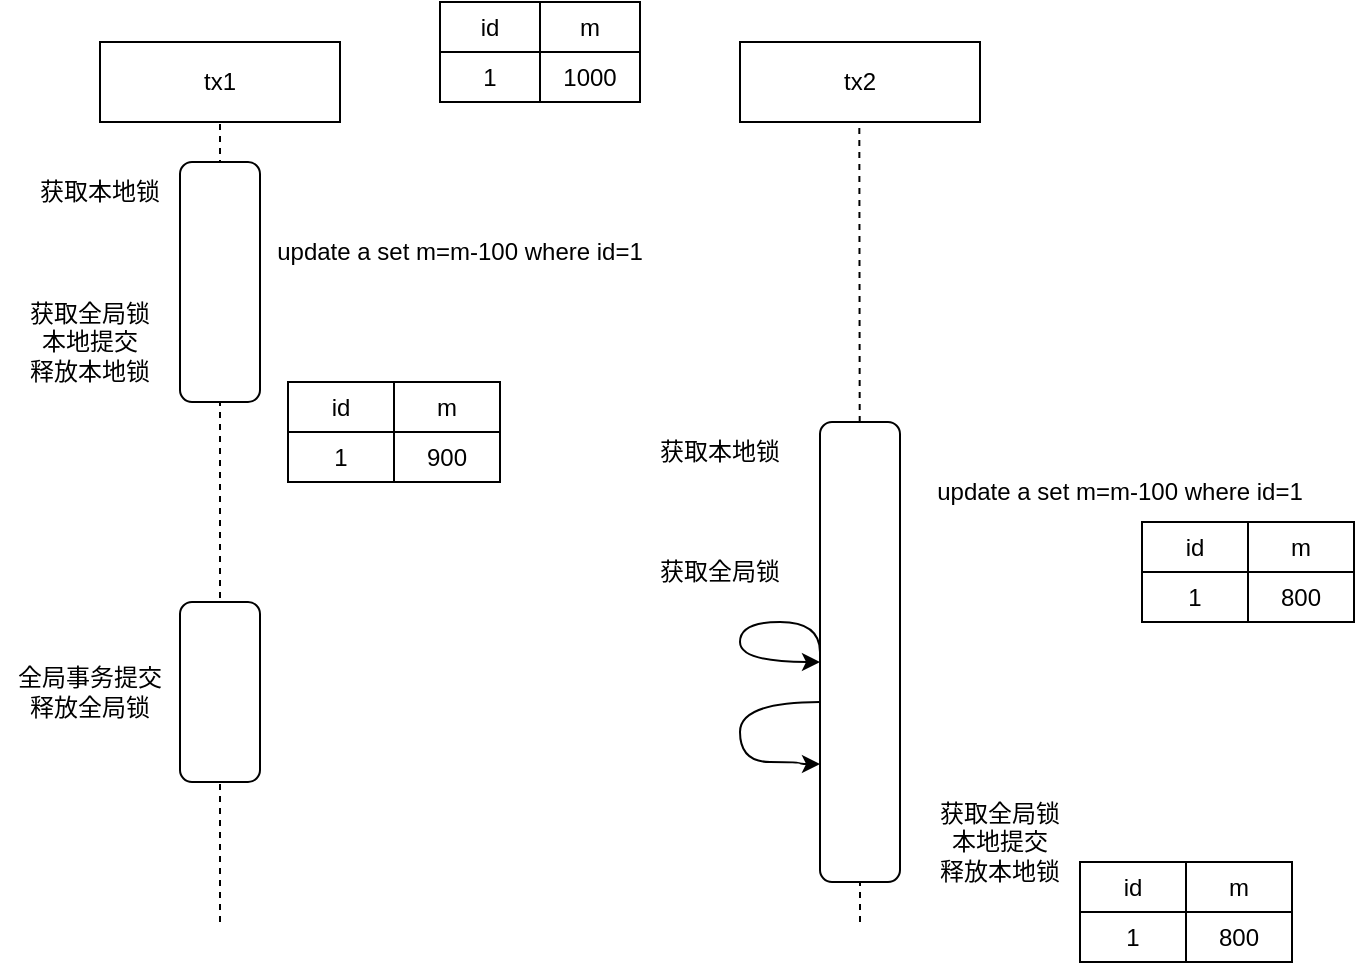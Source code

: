 <mxfile version="24.7.16" pages="4">
  <diagram name="第 1 页" id="NU09moP4Rv5SwXD3IyAm">
    <mxGraphModel dx="842" dy="486" grid="1" gridSize="10" guides="1" tooltips="1" connect="1" arrows="1" fold="1" page="1" pageScale="1" pageWidth="827" pageHeight="1169" math="0" shadow="0">
      <root>
        <mxCell id="0" />
        <mxCell id="1" parent="0" />
        <mxCell id="HwnBWMYbulk65fghJA9O-1" value="tx1" style="rounded=0;whiteSpace=wrap;html=1;" vertex="1" parent="1">
          <mxGeometry x="200" y="200" width="120" height="40" as="geometry" />
        </mxCell>
        <mxCell id="HwnBWMYbulk65fghJA9O-2" value="tx2" style="rounded=0;whiteSpace=wrap;html=1;" vertex="1" parent="1">
          <mxGeometry x="520" y="200" width="120" height="40" as="geometry" />
        </mxCell>
        <mxCell id="HwnBWMYbulk65fghJA9O-3" value="" style="endArrow=none;dashed=1;html=1;rounded=0;" edge="1" parent="1">
          <mxGeometry width="50" height="50" relative="1" as="geometry">
            <mxPoint x="260" y="640" as="sourcePoint" />
            <mxPoint x="260" y="240" as="targetPoint" />
          </mxGeometry>
        </mxCell>
        <mxCell id="HwnBWMYbulk65fghJA9O-4" value="" style="endArrow=none;dashed=1;html=1;rounded=0;" edge="1" parent="1" source="HwnBWMYbulk65fghJA9O-22">
          <mxGeometry width="50" height="50" relative="1" as="geometry">
            <mxPoint x="579.66" y="600" as="sourcePoint" />
            <mxPoint x="579.66" y="240" as="targetPoint" />
          </mxGeometry>
        </mxCell>
        <mxCell id="HwnBWMYbulk65fghJA9O-11" value="" style="shape=table;startSize=0;container=1;collapsible=0;childLayout=tableLayout;" vertex="1" parent="1">
          <mxGeometry x="370" y="180" width="100" height="50" as="geometry" />
        </mxCell>
        <mxCell id="HwnBWMYbulk65fghJA9O-12" value="" style="shape=tableRow;horizontal=0;startSize=0;swimlaneHead=0;swimlaneBody=0;strokeColor=inherit;top=0;left=0;bottom=0;right=0;collapsible=0;dropTarget=0;fillColor=none;points=[[0,0.5],[1,0.5]];portConstraint=eastwest;" vertex="1" parent="HwnBWMYbulk65fghJA9O-11">
          <mxGeometry width="100" height="25" as="geometry" />
        </mxCell>
        <mxCell id="HwnBWMYbulk65fghJA9O-13" value="id" style="shape=partialRectangle;html=1;whiteSpace=wrap;connectable=0;strokeColor=inherit;overflow=hidden;fillColor=none;top=0;left=0;bottom=0;right=0;pointerEvents=1;" vertex="1" parent="HwnBWMYbulk65fghJA9O-12">
          <mxGeometry width="50" height="25" as="geometry">
            <mxRectangle width="50" height="25" as="alternateBounds" />
          </mxGeometry>
        </mxCell>
        <mxCell id="HwnBWMYbulk65fghJA9O-14" value="m" style="shape=partialRectangle;html=1;whiteSpace=wrap;connectable=0;strokeColor=inherit;overflow=hidden;fillColor=none;top=0;left=0;bottom=0;right=0;pointerEvents=1;" vertex="1" parent="HwnBWMYbulk65fghJA9O-12">
          <mxGeometry x="50" width="50" height="25" as="geometry">
            <mxRectangle width="50" height="25" as="alternateBounds" />
          </mxGeometry>
        </mxCell>
        <mxCell id="HwnBWMYbulk65fghJA9O-15" value="" style="shape=tableRow;horizontal=0;startSize=0;swimlaneHead=0;swimlaneBody=0;strokeColor=inherit;top=0;left=0;bottom=0;right=0;collapsible=0;dropTarget=0;fillColor=none;points=[[0,0.5],[1,0.5]];portConstraint=eastwest;" vertex="1" parent="HwnBWMYbulk65fghJA9O-11">
          <mxGeometry y="25" width="100" height="25" as="geometry" />
        </mxCell>
        <mxCell id="HwnBWMYbulk65fghJA9O-16" value="1" style="shape=partialRectangle;html=1;whiteSpace=wrap;connectable=0;strokeColor=inherit;overflow=hidden;fillColor=none;top=0;left=0;bottom=0;right=0;pointerEvents=1;" vertex="1" parent="HwnBWMYbulk65fghJA9O-15">
          <mxGeometry width="50" height="25" as="geometry">
            <mxRectangle width="50" height="25" as="alternateBounds" />
          </mxGeometry>
        </mxCell>
        <mxCell id="HwnBWMYbulk65fghJA9O-17" value="1000" style="shape=partialRectangle;html=1;whiteSpace=wrap;connectable=0;strokeColor=inherit;overflow=hidden;fillColor=none;top=0;left=0;bottom=0;right=0;pointerEvents=1;" vertex="1" parent="HwnBWMYbulk65fghJA9O-15">
          <mxGeometry x="50" width="50" height="25" as="geometry">
            <mxRectangle width="50" height="25" as="alternateBounds" />
          </mxGeometry>
        </mxCell>
        <mxCell id="HwnBWMYbulk65fghJA9O-18" value="获取本地锁" style="text;html=1;align=center;verticalAlign=middle;whiteSpace=wrap;rounded=0;" vertex="1" parent="1">
          <mxGeometry x="160" y="260" width="80" height="30" as="geometry" />
        </mxCell>
        <mxCell id="HwnBWMYbulk65fghJA9O-19" value="" style="rounded=1;whiteSpace=wrap;html=1;" vertex="1" parent="1">
          <mxGeometry x="240" y="260" width="40" height="120" as="geometry" />
        </mxCell>
        <mxCell id="HwnBWMYbulk65fghJA9O-20" value="update a set m=m-100 where id=1" style="text;html=1;align=center;verticalAlign=middle;whiteSpace=wrap;rounded=0;" vertex="1" parent="1">
          <mxGeometry x="280" y="290" width="200" height="30" as="geometry" />
        </mxCell>
        <mxCell id="HwnBWMYbulk65fghJA9O-21" value="获取全局锁&lt;div&gt;本地提交&lt;/div&gt;&lt;div&gt;释放本地锁&lt;/div&gt;" style="text;html=1;align=center;verticalAlign=middle;whiteSpace=wrap;rounded=0;" vertex="1" parent="1">
          <mxGeometry x="150" y="320" width="90" height="60" as="geometry" />
        </mxCell>
        <mxCell id="HwnBWMYbulk65fghJA9O-23" value="" style="endArrow=none;dashed=1;html=1;rounded=0;" edge="1" parent="1" target="HwnBWMYbulk65fghJA9O-22">
          <mxGeometry width="50" height="50" relative="1" as="geometry">
            <mxPoint x="580" y="640" as="sourcePoint" />
            <mxPoint x="579.66" y="240" as="targetPoint" />
          </mxGeometry>
        </mxCell>
        <mxCell id="HwnBWMYbulk65fghJA9O-22" value="" style="rounded=1;whiteSpace=wrap;html=1;" vertex="1" parent="1">
          <mxGeometry x="560" y="390" width="40" height="230" as="geometry" />
        </mxCell>
        <mxCell id="HwnBWMYbulk65fghJA9O-24" value="获取本地锁" style="text;html=1;align=center;verticalAlign=middle;whiteSpace=wrap;rounded=0;" vertex="1" parent="1">
          <mxGeometry x="470" y="390" width="80" height="30" as="geometry" />
        </mxCell>
        <mxCell id="HwnBWMYbulk65fghJA9O-25" value="update a set m=m-100 where id=1" style="text;html=1;align=center;verticalAlign=middle;whiteSpace=wrap;rounded=0;" vertex="1" parent="1">
          <mxGeometry x="610" y="410" width="200" height="30" as="geometry" />
        </mxCell>
        <mxCell id="HwnBWMYbulk65fghJA9O-26" value="" style="shape=table;startSize=0;container=1;collapsible=0;childLayout=tableLayout;" vertex="1" parent="1">
          <mxGeometry x="294" y="370" width="106" height="50" as="geometry" />
        </mxCell>
        <mxCell id="HwnBWMYbulk65fghJA9O-27" value="" style="shape=tableRow;horizontal=0;startSize=0;swimlaneHead=0;swimlaneBody=0;strokeColor=inherit;top=0;left=0;bottom=0;right=0;collapsible=0;dropTarget=0;fillColor=none;points=[[0,0.5],[1,0.5]];portConstraint=eastwest;" vertex="1" parent="HwnBWMYbulk65fghJA9O-26">
          <mxGeometry width="106" height="25" as="geometry" />
        </mxCell>
        <mxCell id="HwnBWMYbulk65fghJA9O-28" value="id" style="shape=partialRectangle;html=1;whiteSpace=wrap;connectable=0;strokeColor=inherit;overflow=hidden;fillColor=none;top=0;left=0;bottom=0;right=0;pointerEvents=1;" vertex="1" parent="HwnBWMYbulk65fghJA9O-27">
          <mxGeometry width="53" height="25" as="geometry">
            <mxRectangle width="53" height="25" as="alternateBounds" />
          </mxGeometry>
        </mxCell>
        <mxCell id="HwnBWMYbulk65fghJA9O-29" value="m" style="shape=partialRectangle;html=1;whiteSpace=wrap;connectable=0;strokeColor=inherit;overflow=hidden;fillColor=none;top=0;left=0;bottom=0;right=0;pointerEvents=1;" vertex="1" parent="HwnBWMYbulk65fghJA9O-27">
          <mxGeometry x="53" width="53" height="25" as="geometry">
            <mxRectangle width="53" height="25" as="alternateBounds" />
          </mxGeometry>
        </mxCell>
        <mxCell id="HwnBWMYbulk65fghJA9O-30" value="" style="shape=tableRow;horizontal=0;startSize=0;swimlaneHead=0;swimlaneBody=0;strokeColor=inherit;top=0;left=0;bottom=0;right=0;collapsible=0;dropTarget=0;fillColor=none;points=[[0,0.5],[1,0.5]];portConstraint=eastwest;" vertex="1" parent="HwnBWMYbulk65fghJA9O-26">
          <mxGeometry y="25" width="106" height="25" as="geometry" />
        </mxCell>
        <mxCell id="HwnBWMYbulk65fghJA9O-31" value="1" style="shape=partialRectangle;html=1;whiteSpace=wrap;connectable=0;strokeColor=inherit;overflow=hidden;fillColor=none;top=0;left=0;bottom=0;right=0;pointerEvents=1;" vertex="1" parent="HwnBWMYbulk65fghJA9O-30">
          <mxGeometry width="53" height="25" as="geometry">
            <mxRectangle width="53" height="25" as="alternateBounds" />
          </mxGeometry>
        </mxCell>
        <mxCell id="HwnBWMYbulk65fghJA9O-32" value="900" style="shape=partialRectangle;html=1;whiteSpace=wrap;connectable=0;strokeColor=inherit;overflow=hidden;fillColor=none;top=0;left=0;bottom=0;right=0;pointerEvents=1;" vertex="1" parent="HwnBWMYbulk65fghJA9O-30">
          <mxGeometry x="53" width="53" height="25" as="geometry">
            <mxRectangle width="53" height="25" as="alternateBounds" />
          </mxGeometry>
        </mxCell>
        <mxCell id="HwnBWMYbulk65fghJA9O-33" value="" style="shape=table;startSize=0;container=1;collapsible=0;childLayout=tableLayout;" vertex="1" parent="1">
          <mxGeometry x="721" y="440" width="106" height="50" as="geometry" />
        </mxCell>
        <mxCell id="HwnBWMYbulk65fghJA9O-34" value="" style="shape=tableRow;horizontal=0;startSize=0;swimlaneHead=0;swimlaneBody=0;strokeColor=inherit;top=0;left=0;bottom=0;right=0;collapsible=0;dropTarget=0;fillColor=none;points=[[0,0.5],[1,0.5]];portConstraint=eastwest;" vertex="1" parent="HwnBWMYbulk65fghJA9O-33">
          <mxGeometry width="106" height="25" as="geometry" />
        </mxCell>
        <mxCell id="HwnBWMYbulk65fghJA9O-35" value="id" style="shape=partialRectangle;html=1;whiteSpace=wrap;connectable=0;strokeColor=inherit;overflow=hidden;fillColor=none;top=0;left=0;bottom=0;right=0;pointerEvents=1;" vertex="1" parent="HwnBWMYbulk65fghJA9O-34">
          <mxGeometry width="53" height="25" as="geometry">
            <mxRectangle width="53" height="25" as="alternateBounds" />
          </mxGeometry>
        </mxCell>
        <mxCell id="HwnBWMYbulk65fghJA9O-36" value="m" style="shape=partialRectangle;html=1;whiteSpace=wrap;connectable=0;strokeColor=inherit;overflow=hidden;fillColor=none;top=0;left=0;bottom=0;right=0;pointerEvents=1;" vertex="1" parent="HwnBWMYbulk65fghJA9O-34">
          <mxGeometry x="53" width="53" height="25" as="geometry">
            <mxRectangle width="53" height="25" as="alternateBounds" />
          </mxGeometry>
        </mxCell>
        <mxCell id="HwnBWMYbulk65fghJA9O-37" value="" style="shape=tableRow;horizontal=0;startSize=0;swimlaneHead=0;swimlaneBody=0;strokeColor=inherit;top=0;left=0;bottom=0;right=0;collapsible=0;dropTarget=0;fillColor=none;points=[[0,0.5],[1,0.5]];portConstraint=eastwest;" vertex="1" parent="HwnBWMYbulk65fghJA9O-33">
          <mxGeometry y="25" width="106" height="25" as="geometry" />
        </mxCell>
        <mxCell id="HwnBWMYbulk65fghJA9O-38" value="1" style="shape=partialRectangle;html=1;whiteSpace=wrap;connectable=0;strokeColor=inherit;overflow=hidden;fillColor=none;top=0;left=0;bottom=0;right=0;pointerEvents=1;" vertex="1" parent="HwnBWMYbulk65fghJA9O-37">
          <mxGeometry width="53" height="25" as="geometry">
            <mxRectangle width="53" height="25" as="alternateBounds" />
          </mxGeometry>
        </mxCell>
        <mxCell id="HwnBWMYbulk65fghJA9O-39" value="800" style="shape=partialRectangle;html=1;whiteSpace=wrap;connectable=0;strokeColor=inherit;overflow=hidden;fillColor=none;top=0;left=0;bottom=0;right=0;pointerEvents=1;" vertex="1" parent="HwnBWMYbulk65fghJA9O-37">
          <mxGeometry x="53" width="53" height="25" as="geometry">
            <mxRectangle width="53" height="25" as="alternateBounds" />
          </mxGeometry>
        </mxCell>
        <mxCell id="HwnBWMYbulk65fghJA9O-40" value="" style="rounded=1;whiteSpace=wrap;html=1;" vertex="1" parent="1">
          <mxGeometry x="240" y="480" width="40" height="90" as="geometry" />
        </mxCell>
        <mxCell id="HwnBWMYbulk65fghJA9O-41" value="获取全局锁" style="text;html=1;align=center;verticalAlign=middle;whiteSpace=wrap;rounded=0;" vertex="1" parent="1">
          <mxGeometry x="470" y="450" width="80" height="30" as="geometry" />
        </mxCell>
        <mxCell id="HwnBWMYbulk65fghJA9O-42" value="全局事务提交&lt;br&gt;释放全局锁" style="text;html=1;align=center;verticalAlign=middle;whiteSpace=wrap;rounded=0;" vertex="1" parent="1">
          <mxGeometry x="155" y="510" width="80" height="30" as="geometry" />
        </mxCell>
        <mxCell id="HwnBWMYbulk65fghJA9O-45" style="edgeStyle=orthogonalEdgeStyle;rounded=0;orthogonalLoop=1;jettySize=auto;html=1;exitX=0;exitY=0.5;exitDx=0;exitDy=0;curved=1;" edge="1" parent="1" source="HwnBWMYbulk65fghJA9O-22" target="HwnBWMYbulk65fghJA9O-22">
          <mxGeometry relative="1" as="geometry">
            <Array as="points">
              <mxPoint x="520" y="490" />
              <mxPoint x="520" y="510" />
            </Array>
          </mxGeometry>
        </mxCell>
        <mxCell id="HwnBWMYbulk65fghJA9O-46" style="edgeStyle=orthogonalEdgeStyle;rounded=0;orthogonalLoop=1;jettySize=auto;html=1;exitX=0;exitY=0.5;exitDx=0;exitDy=0;entryX=0.007;entryY=0.672;entryDx=0;entryDy=0;curved=1;entryPerimeter=0;" edge="1" parent="1">
          <mxGeometry relative="1" as="geometry">
            <mxPoint x="560" y="530" as="sourcePoint" />
            <mxPoint x="560" y="561" as="targetPoint" />
            <Array as="points">
              <mxPoint x="520" y="530" />
              <mxPoint x="520" y="560" />
              <mxPoint x="550" y="560" />
            </Array>
          </mxGeometry>
        </mxCell>
        <mxCell id="HwnBWMYbulk65fghJA9O-48" value="获取全局锁&lt;div&gt;本地提交&lt;/div&gt;&lt;div&gt;释放本地锁&lt;/div&gt;" style="text;html=1;align=center;verticalAlign=middle;whiteSpace=wrap;rounded=0;" vertex="1" parent="1">
          <mxGeometry x="610" y="585" width="80" height="30" as="geometry" />
        </mxCell>
        <mxCell id="HwnBWMYbulk65fghJA9O-49" value="" style="shape=table;startSize=0;container=1;collapsible=0;childLayout=tableLayout;" vertex="1" parent="1">
          <mxGeometry x="690" y="610" width="106" height="50" as="geometry" />
        </mxCell>
        <mxCell id="HwnBWMYbulk65fghJA9O-50" value="" style="shape=tableRow;horizontal=0;startSize=0;swimlaneHead=0;swimlaneBody=0;strokeColor=inherit;top=0;left=0;bottom=0;right=0;collapsible=0;dropTarget=0;fillColor=none;points=[[0,0.5],[1,0.5]];portConstraint=eastwest;" vertex="1" parent="HwnBWMYbulk65fghJA9O-49">
          <mxGeometry width="106" height="25" as="geometry" />
        </mxCell>
        <mxCell id="HwnBWMYbulk65fghJA9O-51" value="id" style="shape=partialRectangle;html=1;whiteSpace=wrap;connectable=0;strokeColor=inherit;overflow=hidden;fillColor=none;top=0;left=0;bottom=0;right=0;pointerEvents=1;" vertex="1" parent="HwnBWMYbulk65fghJA9O-50">
          <mxGeometry width="53" height="25" as="geometry">
            <mxRectangle width="53" height="25" as="alternateBounds" />
          </mxGeometry>
        </mxCell>
        <mxCell id="HwnBWMYbulk65fghJA9O-52" value="m" style="shape=partialRectangle;html=1;whiteSpace=wrap;connectable=0;strokeColor=inherit;overflow=hidden;fillColor=none;top=0;left=0;bottom=0;right=0;pointerEvents=1;" vertex="1" parent="HwnBWMYbulk65fghJA9O-50">
          <mxGeometry x="53" width="53" height="25" as="geometry">
            <mxRectangle width="53" height="25" as="alternateBounds" />
          </mxGeometry>
        </mxCell>
        <mxCell id="HwnBWMYbulk65fghJA9O-53" value="" style="shape=tableRow;horizontal=0;startSize=0;swimlaneHead=0;swimlaneBody=0;strokeColor=inherit;top=0;left=0;bottom=0;right=0;collapsible=0;dropTarget=0;fillColor=none;points=[[0,0.5],[1,0.5]];portConstraint=eastwest;" vertex="1" parent="HwnBWMYbulk65fghJA9O-49">
          <mxGeometry y="25" width="106" height="25" as="geometry" />
        </mxCell>
        <mxCell id="HwnBWMYbulk65fghJA9O-54" value="1" style="shape=partialRectangle;html=1;whiteSpace=wrap;connectable=0;strokeColor=inherit;overflow=hidden;fillColor=none;top=0;left=0;bottom=0;right=0;pointerEvents=1;" vertex="1" parent="HwnBWMYbulk65fghJA9O-53">
          <mxGeometry width="53" height="25" as="geometry">
            <mxRectangle width="53" height="25" as="alternateBounds" />
          </mxGeometry>
        </mxCell>
        <mxCell id="HwnBWMYbulk65fghJA9O-55" value="800" style="shape=partialRectangle;html=1;whiteSpace=wrap;connectable=0;strokeColor=inherit;overflow=hidden;fillColor=none;top=0;left=0;bottom=0;right=0;pointerEvents=1;" vertex="1" parent="HwnBWMYbulk65fghJA9O-53">
          <mxGeometry x="53" width="53" height="25" as="geometry">
            <mxRectangle width="53" height="25" as="alternateBounds" />
          </mxGeometry>
        </mxCell>
      </root>
    </mxGraphModel>
  </diagram>
  <diagram id="lvXMPTnypYGH0adQqh53" name="第 2 页">
    <mxGraphModel dx="1018" dy="588" grid="1" gridSize="10" guides="1" tooltips="1" connect="1" arrows="1" fold="1" page="1" pageScale="1" pageWidth="827" pageHeight="1169" math="0" shadow="0">
      <root>
        <mxCell id="0" />
        <mxCell id="1" parent="0" />
        <mxCell id="l1hgklKiiQxGqvlu1Wxm-26" value="" style="rounded=0;whiteSpace=wrap;html=1;" vertex="1" parent="1">
          <mxGeometry x="180" y="720" width="530" height="250" as="geometry" />
        </mxCell>
        <mxCell id="l1hgklKiiQxGqvlu1Wxm-25" value="" style="rounded=0;whiteSpace=wrap;html=1;" vertex="1" parent="1">
          <mxGeometry x="180" y="420" width="520" height="250" as="geometry" />
        </mxCell>
        <mxCell id="1CXtQuqD0pY4ldLGfcNA-1" value="第三方支付" style="rounded=0;whiteSpace=wrap;html=1;" vertex="1" parent="1">
          <mxGeometry x="160" y="120" width="120" height="40" as="geometry" />
        </mxCell>
        <mxCell id="1CXtQuqD0pY4ldLGfcNA-2" value="支付服务" style="rounded=0;whiteSpace=wrap;html=1;" vertex="1" parent="1">
          <mxGeometry x="360" y="120" width="120" height="40" as="geometry" />
        </mxCell>
        <mxCell id="1CXtQuqD0pY4ldLGfcNA-3" value="订单服务" style="rounded=0;whiteSpace=wrap;html=1;" vertex="1" parent="1">
          <mxGeometry x="560" y="120" width="120" height="40" as="geometry" />
        </mxCell>
        <mxCell id="1CXtQuqD0pY4ldLGfcNA-4" value="" style="endArrow=none;dashed=1;html=1;rounded=0;entryX=0.5;entryY=1;entryDx=0;entryDy=0;" edge="1" parent="1" target="1CXtQuqD0pY4ldLGfcNA-1">
          <mxGeometry width="50" height="50" relative="1" as="geometry">
            <mxPoint x="220" y="360" as="sourcePoint" />
            <mxPoint x="220" y="200" as="targetPoint" />
          </mxGeometry>
        </mxCell>
        <mxCell id="1CXtQuqD0pY4ldLGfcNA-5" value="" style="endArrow=none;dashed=1;html=1;rounded=0;entryX=0.5;entryY=1;entryDx=0;entryDy=0;" edge="1" parent="1" source="1CXtQuqD0pY4ldLGfcNA-8">
          <mxGeometry width="50" height="50" relative="1" as="geometry">
            <mxPoint x="419.58" y="360" as="sourcePoint" />
            <mxPoint x="419.58" y="160" as="targetPoint" />
          </mxGeometry>
        </mxCell>
        <mxCell id="1CXtQuqD0pY4ldLGfcNA-6" value="" style="endArrow=none;dashed=1;html=1;rounded=0;entryX=0.5;entryY=1;entryDx=0;entryDy=0;" edge="1" parent="1" source="1CXtQuqD0pY4ldLGfcNA-10">
          <mxGeometry width="50" height="50" relative="1" as="geometry">
            <mxPoint x="619.58" y="360" as="sourcePoint" />
            <mxPoint x="619.58" y="160" as="targetPoint" />
          </mxGeometry>
        </mxCell>
        <mxCell id="1CXtQuqD0pY4ldLGfcNA-12" style="rounded=0;orthogonalLoop=1;jettySize=auto;html=1;exitX=1;exitY=0.25;exitDx=0;exitDy=0;entryX=0;entryY=0.25;entryDx=0;entryDy=0;" edge="1" parent="1" source="1CXtQuqD0pY4ldLGfcNA-7" target="1CXtQuqD0pY4ldLGfcNA-8">
          <mxGeometry relative="1" as="geometry" />
        </mxCell>
        <mxCell id="1CXtQuqD0pY4ldLGfcNA-17" value="支付成功" style="edgeLabel;html=1;align=center;verticalAlign=middle;resizable=0;points=[];" vertex="1" connectable="0" parent="1CXtQuqD0pY4ldLGfcNA-12">
          <mxGeometry x="-0.033" y="-2" relative="1" as="geometry">
            <mxPoint as="offset" />
          </mxGeometry>
        </mxCell>
        <mxCell id="1CXtQuqD0pY4ldLGfcNA-7" value="" style="rounded=1;whiteSpace=wrap;html=1;" vertex="1" parent="1">
          <mxGeometry x="210" y="200" width="20" height="120" as="geometry" />
        </mxCell>
        <mxCell id="1CXtQuqD0pY4ldLGfcNA-9" value="" style="endArrow=none;dashed=1;html=1;rounded=0;entryX=0.5;entryY=1;entryDx=0;entryDy=0;" edge="1" parent="1" target="1CXtQuqD0pY4ldLGfcNA-8">
          <mxGeometry width="50" height="50" relative="1" as="geometry">
            <mxPoint x="419.58" y="360" as="sourcePoint" />
            <mxPoint x="419.58" y="160" as="targetPoint" />
          </mxGeometry>
        </mxCell>
        <mxCell id="1CXtQuqD0pY4ldLGfcNA-13" style="rounded=0;orthogonalLoop=1;jettySize=auto;html=1;exitX=1;exitY=0.25;exitDx=0;exitDy=0;entryX=0;entryY=0.25;entryDx=0;entryDy=0;" edge="1" parent="1" source="1CXtQuqD0pY4ldLGfcNA-8" target="1CXtQuqD0pY4ldLGfcNA-10">
          <mxGeometry relative="1" as="geometry" />
        </mxCell>
        <mxCell id="1CXtQuqD0pY4ldLGfcNA-18" value="支付成功" style="edgeLabel;html=1;align=center;verticalAlign=middle;resizable=0;points=[];" vertex="1" connectable="0" parent="1CXtQuqD0pY4ldLGfcNA-13">
          <mxGeometry x="-0.033" relative="1" as="geometry">
            <mxPoint as="offset" />
          </mxGeometry>
        </mxCell>
        <mxCell id="1CXtQuqD0pY4ldLGfcNA-16" style="rounded=0;orthogonalLoop=1;jettySize=auto;html=1;exitX=0;exitY=0.75;exitDx=0;exitDy=0;entryX=1;entryY=0.75;entryDx=0;entryDy=0;" edge="1" parent="1" source="1CXtQuqD0pY4ldLGfcNA-8" target="1CXtQuqD0pY4ldLGfcNA-7">
          <mxGeometry relative="1" as="geometry" />
        </mxCell>
        <mxCell id="1CXtQuqD0pY4ldLGfcNA-21" value="返回调用结果" style="edgeLabel;html=1;align=center;verticalAlign=middle;resizable=0;points=[];" vertex="1" connectable="0" parent="1CXtQuqD0pY4ldLGfcNA-16">
          <mxGeometry x="0.015" relative="1" as="geometry">
            <mxPoint as="offset" />
          </mxGeometry>
        </mxCell>
        <mxCell id="1CXtQuqD0pY4ldLGfcNA-8" value="" style="rounded=1;whiteSpace=wrap;html=1;" vertex="1" parent="1">
          <mxGeometry x="410" y="200" width="20" height="120" as="geometry" />
        </mxCell>
        <mxCell id="1CXtQuqD0pY4ldLGfcNA-11" value="" style="endArrow=none;dashed=1;html=1;rounded=0;entryX=0.5;entryY=1;entryDx=0;entryDy=0;" edge="1" parent="1" target="1CXtQuqD0pY4ldLGfcNA-10">
          <mxGeometry width="50" height="50" relative="1" as="geometry">
            <mxPoint x="619.58" y="360" as="sourcePoint" />
            <mxPoint x="619.58" y="160" as="targetPoint" />
          </mxGeometry>
        </mxCell>
        <mxCell id="1CXtQuqD0pY4ldLGfcNA-15" style="rounded=0;orthogonalLoop=1;jettySize=auto;html=1;exitX=0;exitY=0.75;exitDx=0;exitDy=0;entryX=1;entryY=0.75;entryDx=0;entryDy=0;" edge="1" parent="1" source="1CXtQuqD0pY4ldLGfcNA-10" target="1CXtQuqD0pY4ldLGfcNA-8">
          <mxGeometry relative="1" as="geometry" />
        </mxCell>
        <mxCell id="1CXtQuqD0pY4ldLGfcNA-20" value="返回调用结果" style="edgeLabel;html=1;align=center;verticalAlign=middle;resizable=0;points=[];" vertex="1" connectable="0" parent="1CXtQuqD0pY4ldLGfcNA-15">
          <mxGeometry x="0.015" y="1" relative="1" as="geometry">
            <mxPoint as="offset" />
          </mxGeometry>
        </mxCell>
        <mxCell id="1CXtQuqD0pY4ldLGfcNA-10" value="" style="rounded=1;whiteSpace=wrap;html=1;" vertex="1" parent="1">
          <mxGeometry x="610" y="200" width="20" height="120" as="geometry" />
        </mxCell>
        <mxCell id="1CXtQuqD0pY4ldLGfcNA-14" style="edgeStyle=orthogonalEdgeStyle;rounded=0;orthogonalLoop=1;jettySize=auto;html=1;exitX=1;exitY=0.25;exitDx=0;exitDy=0;entryX=1;entryY=0.75;entryDx=0;entryDy=0;" edge="1" parent="1" source="1CXtQuqD0pY4ldLGfcNA-10" target="1CXtQuqD0pY4ldLGfcNA-10">
          <mxGeometry relative="1" as="geometry">
            <Array as="points">
              <mxPoint x="690" y="230" />
              <mxPoint x="690" y="290" />
            </Array>
          </mxGeometry>
        </mxCell>
        <mxCell id="1CXtQuqD0pY4ldLGfcNA-19" value="更新订单状态" style="edgeLabel;html=1;align=center;verticalAlign=middle;resizable=0;points=[];" vertex="1" connectable="0" parent="1CXtQuqD0pY4ldLGfcNA-14">
          <mxGeometry x="-0.046" y="-1" relative="1" as="geometry">
            <mxPoint as="offset" />
          </mxGeometry>
        </mxCell>
        <mxCell id="l1hgklKiiQxGqvlu1Wxm-10" style="rounded=0;orthogonalLoop=1;jettySize=auto;html=1;exitX=1;exitY=0.75;exitDx=0;exitDy=0;entryX=0;entryY=0.25;entryDx=0;entryDy=0;" edge="1" parent="1" source="l1hgklKiiQxGqvlu1Wxm-1" target="l1hgklKiiQxGqvlu1Wxm-4">
          <mxGeometry relative="1" as="geometry" />
        </mxCell>
        <mxCell id="l1hgklKiiQxGqvlu1Wxm-12" value="是否就绪" style="edgeLabel;html=1;align=center;verticalAlign=middle;resizable=0;points=[];" vertex="1" connectable="0" parent="l1hgklKiiQxGqvlu1Wxm-10">
          <mxGeometry x="-0.016" y="-2" relative="1" as="geometry">
            <mxPoint as="offset" />
          </mxGeometry>
        </mxCell>
        <mxCell id="l1hgklKiiQxGqvlu1Wxm-1" value="事务管理器" style="rounded=0;whiteSpace=wrap;html=1;" vertex="1" parent="1">
          <mxGeometry x="200" y="440" width="110" height="200" as="geometry" />
        </mxCell>
        <mxCell id="l1hgklKiiQxGqvlu1Wxm-2" value="本地资源管理器&lt;br&gt;（数据库实现）" style="rounded=0;whiteSpace=wrap;html=1;" vertex="1" parent="1">
          <mxGeometry x="480" y="440" width="120" height="70" as="geometry" />
        </mxCell>
        <mxCell id="l1hgklKiiQxGqvlu1Wxm-4" value="本地资源管理器&lt;br&gt;（数据库实现）" style="rounded=0;whiteSpace=wrap;html=1;" vertex="1" parent="1">
          <mxGeometry x="480" y="570" width="120" height="70" as="geometry" />
        </mxCell>
        <mxCell id="l1hgklKiiQxGqvlu1Wxm-6" value="" style="endArrow=classic;html=1;rounded=0;exitX=1.008;exitY=0.098;exitDx=0;exitDy=0;exitPerimeter=0;entryX=0;entryY=0.25;entryDx=0;entryDy=0;" edge="1" parent="1" source="l1hgklKiiQxGqvlu1Wxm-1" target="l1hgklKiiQxGqvlu1Wxm-2">
          <mxGeometry width="50" height="50" relative="1" as="geometry">
            <mxPoint x="360" y="510" as="sourcePoint" />
            <mxPoint x="410" y="460" as="targetPoint" />
          </mxGeometry>
        </mxCell>
        <mxCell id="l1hgklKiiQxGqvlu1Wxm-8" value="是否就绪" style="edgeLabel;html=1;align=center;verticalAlign=middle;resizable=0;points=[];" vertex="1" connectable="0" parent="l1hgklKiiQxGqvlu1Wxm-6">
          <mxGeometry x="-0.021" y="-3" relative="1" as="geometry">
            <mxPoint as="offset" />
          </mxGeometry>
        </mxCell>
        <mxCell id="l1hgklKiiQxGqvlu1Wxm-7" value="" style="endArrow=classic;html=1;rounded=0;entryX=1.013;entryY=0.306;entryDx=0;entryDy=0;entryPerimeter=0;exitX=-0.016;exitY=0.85;exitDx=0;exitDy=0;exitPerimeter=0;" edge="1" parent="1" source="l1hgklKiiQxGqvlu1Wxm-2" target="l1hgklKiiQxGqvlu1Wxm-1">
          <mxGeometry width="50" height="50" relative="1" as="geometry">
            <mxPoint x="390" y="560" as="sourcePoint" />
            <mxPoint x="440" y="510" as="targetPoint" />
          </mxGeometry>
        </mxCell>
        <mxCell id="l1hgklKiiQxGqvlu1Wxm-9" value="就绪" style="edgeLabel;html=1;align=center;verticalAlign=middle;resizable=0;points=[];" vertex="1" connectable="0" parent="l1hgklKiiQxGqvlu1Wxm-7">
          <mxGeometry x="-0.017" relative="1" as="geometry">
            <mxPoint as="offset" />
          </mxGeometry>
        </mxCell>
        <mxCell id="l1hgklKiiQxGqvlu1Wxm-11" style="rounded=0;orthogonalLoop=1;jettySize=auto;html=1;exitX=0;exitY=0.75;exitDx=0;exitDy=0;entryX=1.023;entryY=0.942;entryDx=0;entryDy=0;entryPerimeter=0;" edge="1" parent="1" source="l1hgklKiiQxGqvlu1Wxm-4" target="l1hgklKiiQxGqvlu1Wxm-1">
          <mxGeometry relative="1" as="geometry" />
        </mxCell>
        <mxCell id="l1hgklKiiQxGqvlu1Wxm-13" value="就绪" style="edgeLabel;html=1;align=center;verticalAlign=middle;resizable=0;points=[];" vertex="1" connectable="0" parent="l1hgklKiiQxGqvlu1Wxm-11">
          <mxGeometry x="-0.029" y="-1" relative="1" as="geometry">
            <mxPoint as="offset" />
          </mxGeometry>
        </mxCell>
        <mxCell id="l1hgklKiiQxGqvlu1Wxm-14" style="rounded=0;orthogonalLoop=1;jettySize=auto;html=1;exitX=1;exitY=0.75;exitDx=0;exitDy=0;entryX=0;entryY=0.25;entryDx=0;entryDy=0;" edge="1" parent="1" source="l1hgklKiiQxGqvlu1Wxm-16" target="l1hgklKiiQxGqvlu1Wxm-18">
          <mxGeometry relative="1" as="geometry" />
        </mxCell>
        <mxCell id="l1hgklKiiQxGqvlu1Wxm-15" value="提交" style="edgeLabel;html=1;align=center;verticalAlign=middle;resizable=0;points=[];" vertex="1" connectable="0" parent="l1hgklKiiQxGqvlu1Wxm-14">
          <mxGeometry x="-0.016" y="-2" relative="1" as="geometry">
            <mxPoint as="offset" />
          </mxGeometry>
        </mxCell>
        <mxCell id="l1hgklKiiQxGqvlu1Wxm-16" value="事务管理器" style="rounded=0;whiteSpace=wrap;html=1;" vertex="1" parent="1">
          <mxGeometry x="210" y="740" width="110" height="200" as="geometry" />
        </mxCell>
        <mxCell id="l1hgklKiiQxGqvlu1Wxm-17" value="本地资源管理器&lt;br&gt;（数据库实现）" style="rounded=0;whiteSpace=wrap;html=1;" vertex="1" parent="1">
          <mxGeometry x="490" y="740" width="120" height="70" as="geometry" />
        </mxCell>
        <mxCell id="l1hgklKiiQxGqvlu1Wxm-18" value="本地资源管理器&lt;br&gt;（数据库实现）" style="rounded=0;whiteSpace=wrap;html=1;" vertex="1" parent="1">
          <mxGeometry x="490" y="870" width="120" height="70" as="geometry" />
        </mxCell>
        <mxCell id="l1hgklKiiQxGqvlu1Wxm-19" value="" style="endArrow=classic;html=1;rounded=0;exitX=1.008;exitY=0.098;exitDx=0;exitDy=0;exitPerimeter=0;entryX=0;entryY=0.25;entryDx=0;entryDy=0;" edge="1" parent="1" source="l1hgklKiiQxGqvlu1Wxm-16" target="l1hgklKiiQxGqvlu1Wxm-17">
          <mxGeometry width="50" height="50" relative="1" as="geometry">
            <mxPoint x="370" y="810" as="sourcePoint" />
            <mxPoint x="420" y="760" as="targetPoint" />
          </mxGeometry>
        </mxCell>
        <mxCell id="l1hgklKiiQxGqvlu1Wxm-20" value="提交" style="edgeLabel;html=1;align=center;verticalAlign=middle;resizable=0;points=[];" vertex="1" connectable="0" parent="l1hgklKiiQxGqvlu1Wxm-19">
          <mxGeometry x="-0.021" y="-3" relative="1" as="geometry">
            <mxPoint as="offset" />
          </mxGeometry>
        </mxCell>
        <mxCell id="l1hgklKiiQxGqvlu1Wxm-21" value="c" style="endArrow=classic;html=1;rounded=0;entryX=1.013;entryY=0.306;entryDx=0;entryDy=0;entryPerimeter=0;exitX=-0.016;exitY=0.85;exitDx=0;exitDy=0;exitPerimeter=0;" edge="1" parent="1" source="l1hgklKiiQxGqvlu1Wxm-17" target="l1hgklKiiQxGqvlu1Wxm-16">
          <mxGeometry width="50" height="50" relative="1" as="geometry">
            <mxPoint x="400" y="860" as="sourcePoint" />
            <mxPoint x="450" y="810" as="targetPoint" />
          </mxGeometry>
        </mxCell>
        <mxCell id="l1hgklKiiQxGqvlu1Wxm-22" value="成功" style="edgeLabel;html=1;align=center;verticalAlign=middle;resizable=0;points=[];" vertex="1" connectable="0" parent="l1hgklKiiQxGqvlu1Wxm-21">
          <mxGeometry x="-0.017" relative="1" as="geometry">
            <mxPoint as="offset" />
          </mxGeometry>
        </mxCell>
        <mxCell id="l1hgklKiiQxGqvlu1Wxm-23" style="rounded=0;orthogonalLoop=1;jettySize=auto;html=1;exitX=0;exitY=0.75;exitDx=0;exitDy=0;entryX=1.023;entryY=0.942;entryDx=0;entryDy=0;entryPerimeter=0;" edge="1" parent="1" source="l1hgklKiiQxGqvlu1Wxm-18" target="l1hgklKiiQxGqvlu1Wxm-16">
          <mxGeometry relative="1" as="geometry" />
        </mxCell>
        <mxCell id="l1hgklKiiQxGqvlu1Wxm-24" value="成功" style="edgeLabel;html=1;align=center;verticalAlign=middle;resizable=0;points=[];" vertex="1" connectable="0" parent="l1hgklKiiQxGqvlu1Wxm-23">
          <mxGeometry x="-0.029" y="-1" relative="1" as="geometry">
            <mxPoint as="offset" />
          </mxGeometry>
        </mxCell>
        <mxCell id="l1hgklKiiQxGqvlu1Wxm-27" value="一阶段" style="text;html=1;align=center;verticalAlign=middle;whiteSpace=wrap;rounded=0;" vertex="1" parent="1">
          <mxGeometry x="620" y="525" width="60" height="30" as="geometry" />
        </mxCell>
        <mxCell id="l1hgklKiiQxGqvlu1Wxm-28" value="二阶段" style="text;html=1;align=center;verticalAlign=middle;whiteSpace=wrap;rounded=0;" vertex="1" parent="1">
          <mxGeometry x="620" y="820" width="60" height="30" as="geometry" />
        </mxCell>
      </root>
    </mxGraphModel>
  </diagram>
  <diagram id="DvOSfOQAdnmxamG7s90c" name="XA模式">
    <mxGraphModel dx="1221" dy="705" grid="1" gridSize="10" guides="1" tooltips="1" connect="1" arrows="1" fold="1" page="1" pageScale="1" pageWidth="827" pageHeight="1169" math="0" shadow="0">
      <root>
        <mxCell id="0" />
        <mxCell id="1" parent="0" />
        <mxCell id="NWNa-zs6uHNeG2WELGYX-1" value="准备阶段：事务协调者会向事务参与者RM发送一个请求，这里的RM其实是由数据库实现的，所以可以认为RM就是数据库。让数据库去执行事务，但执行完不要提交，而是把结果告知事务协调者。" style="text;html=1;align=left;verticalAlign=middle;whiteSpace=wrap;rounded=0;fontSize=14;" parent="1" vertex="1">
          <mxGeometry x="130" y="70" width="700" height="60" as="geometry" />
        </mxCell>
        <mxCell id="NWNa-zs6uHNeG2WELGYX-2" value="执行阶段：事务协调者会根据结果，通知RM回滚或者提交事务。" style="text;html=1;align=left;verticalAlign=middle;whiteSpace=wrap;rounded=0;fontSize=14;" parent="1" vertex="1">
          <mxGeometry x="130" y="140" width="700" height="60" as="geometry" />
        </mxCell>
        <mxCell id="NWNa-zs6uHNeG2WELGYX-3" value="" style="rounded=1;whiteSpace=wrap;html=1;noLabel=1;labelBackgroundColor=none;" parent="1" vertex="1">
          <mxGeometry x="130" y="220" width="440" height="340" as="geometry" />
        </mxCell>
        <mxCell id="NWNa-zs6uHNeG2WELGYX-4" value="事务协调者" style="rounded=0;whiteSpace=wrap;html=1;fontSize=16;" parent="1" vertex="1">
          <mxGeometry x="160" y="240" width="60" height="270" as="geometry" />
        </mxCell>
        <mxCell id="NWNa-zs6uHNeG2WELGYX-5" value="RM" style="rounded=0;whiteSpace=wrap;html=1;fontSize=16;" parent="1" vertex="1">
          <mxGeometry x="470" y="240" width="60" height="120" as="geometry" />
        </mxCell>
        <mxCell id="NWNa-zs6uHNeG2WELGYX-6" value="RM" style="rounded=0;whiteSpace=wrap;html=1;fontSize=16;" parent="1" vertex="1">
          <mxGeometry x="470" y="390" width="60" height="120" as="geometry" />
        </mxCell>
        <mxCell id="NWNa-zs6uHNeG2WELGYX-7" value="" style="endArrow=classic;html=1;rounded=0;entryX=0;entryY=0.25;entryDx=0;entryDy=0;" parent="1" target="NWNa-zs6uHNeG2WELGYX-5" edge="1">
          <mxGeometry width="50" height="50" relative="1" as="geometry">
            <mxPoint x="219" y="270" as="sourcePoint" />
            <mxPoint x="360" y="310" as="targetPoint" />
          </mxGeometry>
        </mxCell>
        <mxCell id="NWNa-zs6uHNeG2WELGYX-8" value="1.1 准备（prepare）" style="text;html=1;align=center;verticalAlign=middle;whiteSpace=wrap;rounded=0;" parent="1" vertex="1">
          <mxGeometry x="300" y="247" width="130" height="30" as="geometry" />
        </mxCell>
        <mxCell id="NWNa-zs6uHNeG2WELGYX-9" value="" style="endArrow=classic;html=1;rounded=0;entryX=1;entryY=0.25;entryDx=0;entryDy=0;exitX=0.028;exitY=0.567;exitDx=0;exitDy=0;exitPerimeter=0;" parent="1" source="NWNa-zs6uHNeG2WELGYX-5" target="NWNa-zs6uHNeG2WELGYX-4" edge="1">
          <mxGeometry width="50" height="50" relative="1" as="geometry">
            <mxPoint x="470" y="310" as="sourcePoint" />
            <mxPoint x="730" y="330" as="targetPoint" />
          </mxGeometry>
        </mxCell>
        <mxCell id="NWNa-zs6uHNeG2WELGYX-10" value="1.2 就绪（ready）" style="text;html=1;align=center;verticalAlign=middle;whiteSpace=wrap;rounded=0;" parent="1" vertex="1">
          <mxGeometry x="300" y="310" width="120" height="30" as="geometry" />
        </mxCell>
        <mxCell id="NWNa-zs6uHNeG2WELGYX-11" value="" style="endArrow=classic;html=1;rounded=0;entryX=0;entryY=0.25;entryDx=0;entryDy=0;" parent="1" edge="1">
          <mxGeometry width="50" height="50" relative="1" as="geometry">
            <mxPoint x="220" y="426.5" as="sourcePoint" />
            <mxPoint x="471" y="426.5" as="targetPoint" />
          </mxGeometry>
        </mxCell>
        <mxCell id="NWNa-zs6uHNeG2WELGYX-12" value="1.1 准备（prepare）" style="text;html=1;align=center;verticalAlign=middle;whiteSpace=wrap;rounded=0;" parent="1" vertex="1">
          <mxGeometry x="301" y="403.5" width="129" height="30" as="geometry" />
        </mxCell>
        <mxCell id="NWNa-zs6uHNeG2WELGYX-13" value="" style="endArrow=classic;html=1;rounded=0;entryX=1;entryY=0.25;entryDx=0;entryDy=0;exitX=0.028;exitY=0.567;exitDx=0;exitDy=0;exitPerimeter=0;" parent="1" edge="1">
          <mxGeometry width="50" height="50" relative="1" as="geometry">
            <mxPoint x="473" y="464.5" as="sourcePoint" />
            <mxPoint x="221" y="464.5" as="targetPoint" />
          </mxGeometry>
        </mxCell>
        <mxCell id="NWNa-zs6uHNeG2WELGYX-14" value="1.2 就绪（ready）" style="text;html=1;align=center;verticalAlign=middle;whiteSpace=wrap;rounded=0;" parent="1" vertex="1">
          <mxGeometry x="301" y="466.5" width="129" height="30" as="geometry" />
        </mxCell>
        <mxCell id="NWNa-zs6uHNeG2WELGYX-15" value="第一阶段" style="text;html=1;align=center;verticalAlign=middle;whiteSpace=wrap;rounded=0;fontSize=16;" parent="1" vertex="1">
          <mxGeometry x="305" y="530" width="110" height="30" as="geometry" />
        </mxCell>
        <mxCell id="NWNa-zs6uHNeG2WELGYX-16" value="" style="rounded=1;whiteSpace=wrap;html=1;fontColor=none;noLabel=1;" parent="1" vertex="1">
          <mxGeometry x="670" y="220" width="440" height="340" as="geometry" />
        </mxCell>
        <mxCell id="NWNa-zs6uHNeG2WELGYX-17" value="事务协调者" style="rounded=0;whiteSpace=wrap;html=1;fontSize=16;" parent="1" vertex="1">
          <mxGeometry x="700" y="240" width="60" height="270" as="geometry" />
        </mxCell>
        <mxCell id="NWNa-zs6uHNeG2WELGYX-18" value="RM" style="rounded=0;whiteSpace=wrap;html=1;fontSize=16;" parent="1" vertex="1">
          <mxGeometry x="1010" y="240" width="60" height="120" as="geometry" />
        </mxCell>
        <mxCell id="NWNa-zs6uHNeG2WELGYX-19" value="RM" style="rounded=0;whiteSpace=wrap;html=1;fontSize=16;" parent="1" vertex="1">
          <mxGeometry x="1010" y="390" width="60" height="120" as="geometry" />
        </mxCell>
        <mxCell id="NWNa-zs6uHNeG2WELGYX-20" value="" style="endArrow=classic;html=1;rounded=0;entryX=0;entryY=0.25;entryDx=0;entryDy=0;" parent="1" target="NWNa-zs6uHNeG2WELGYX-18" edge="1">
          <mxGeometry width="50" height="50" relative="1" as="geometry">
            <mxPoint x="759" y="270" as="sourcePoint" />
            <mxPoint x="900" y="310" as="targetPoint" />
          </mxGeometry>
        </mxCell>
        <mxCell id="NWNa-zs6uHNeG2WELGYX-21" value="2.1 提交（commit）" style="text;html=1;align=center;verticalAlign=middle;whiteSpace=wrap;rounded=0;" parent="1" vertex="1">
          <mxGeometry x="840" y="247" width="130" height="30" as="geometry" />
        </mxCell>
        <mxCell id="NWNa-zs6uHNeG2WELGYX-22" value="" style="endArrow=classic;html=1;rounded=0;entryX=1;entryY=0.25;entryDx=0;entryDy=0;exitX=0.028;exitY=0.567;exitDx=0;exitDy=0;exitPerimeter=0;" parent="1" source="NWNa-zs6uHNeG2WELGYX-18" target="NWNa-zs6uHNeG2WELGYX-17" edge="1">
          <mxGeometry width="50" height="50" relative="1" as="geometry">
            <mxPoint x="1010" y="310" as="sourcePoint" />
            <mxPoint x="1270" y="330" as="targetPoint" />
          </mxGeometry>
        </mxCell>
        <mxCell id="NWNa-zs6uHNeG2WELGYX-23" value="2.2 已提交（commited）" style="text;html=1;align=center;verticalAlign=middle;whiteSpace=wrap;rounded=0;" parent="1" vertex="1">
          <mxGeometry x="840" y="310" width="140" height="30" as="geometry" />
        </mxCell>
        <mxCell id="NWNa-zs6uHNeG2WELGYX-24" value="" style="endArrow=classic;html=1;rounded=0;entryX=0;entryY=0.25;entryDx=0;entryDy=0;" parent="1" edge="1">
          <mxGeometry width="50" height="50" relative="1" as="geometry">
            <mxPoint x="760" y="426.5" as="sourcePoint" />
            <mxPoint x="1011" y="426.5" as="targetPoint" />
          </mxGeometry>
        </mxCell>
        <mxCell id="NWNa-zs6uHNeG2WELGYX-25" value="2.1 提交（commit）" style="text;html=1;align=center;verticalAlign=middle;whiteSpace=wrap;rounded=0;" parent="1" vertex="1">
          <mxGeometry x="841" y="403.5" width="129" height="30" as="geometry" />
        </mxCell>
        <mxCell id="NWNa-zs6uHNeG2WELGYX-26" value="" style="endArrow=classic;html=1;rounded=0;entryX=1;entryY=0.25;entryDx=0;entryDy=0;exitX=0.028;exitY=0.567;exitDx=0;exitDy=0;exitPerimeter=0;" parent="1" edge="1">
          <mxGeometry width="50" height="50" relative="1" as="geometry">
            <mxPoint x="1013" y="464.5" as="sourcePoint" />
            <mxPoint x="761" y="464.5" as="targetPoint" />
          </mxGeometry>
        </mxCell>
        <mxCell id="NWNa-zs6uHNeG2WELGYX-27" value="2.2 已提交（commited）" style="text;html=1;align=center;verticalAlign=middle;whiteSpace=wrap;rounded=0;" parent="1" vertex="1">
          <mxGeometry x="841" y="466.5" width="149" height="30" as="geometry" />
        </mxCell>
        <mxCell id="NWNa-zs6uHNeG2WELGYX-28" value="第二阶段" style="text;html=1;align=center;verticalAlign=middle;whiteSpace=wrap;rounded=0;fontSize=16;" parent="1" vertex="1">
          <mxGeometry x="845" y="530" width="110" height="30" as="geometry" />
        </mxCell>
        <mxCell id="NWNa-zs6uHNeG2WELGYX-29" value="" style="rounded=1;whiteSpace=wrap;html=1;fontColor=none;noLabel=1;" parent="1" vertex="1">
          <mxGeometry x="130" y="640" width="980" height="350" as="geometry" />
        </mxCell>
        <mxCell id="NWNa-zs6uHNeG2WELGYX-30" value="&lt;font style=&quot;font-size: 16px;&quot;&gt;RM一阶段的工作：&lt;/font&gt;&lt;div style=&quot;font-size: 16px;&quot;&gt;&lt;font style=&quot;font-size: 16px;&quot;&gt;1、注册分支事务到TC&lt;/font&gt;&lt;/div&gt;&lt;div style=&quot;font-size: 16px;&quot;&gt;&lt;font style=&quot;font-size: 16px;&quot;&gt;2、执行分支业务SQL但不提交&lt;/font&gt;&lt;/div&gt;&lt;div style=&quot;font-size: 16px;&quot;&gt;&lt;font style=&quot;font-size: 16px;&quot;&gt;3、报告执行状态到TC&lt;/font&gt;&lt;/div&gt;&lt;div style=&quot;font-size: 16px;&quot;&gt;&lt;font style=&quot;font-size: 16px;&quot;&gt;&lt;br&gt;&lt;/font&gt;&lt;/div&gt;&lt;div style=&quot;font-size: 16px;&quot;&gt;&lt;font style=&quot;font-size: 16px;&quot;&gt;TC二阶段的工作：&lt;/font&gt;&lt;/div&gt;&lt;div style=&quot;font-size: 16px;&quot;&gt;&lt;font style=&quot;font-size: 16px;&quot;&gt;1、TC检测各分支事务的执行状态&lt;/font&gt;&lt;/div&gt;&lt;div style=&quot;font-size: 16px;&quot;&gt;&lt;font style=&quot;font-size: 16px;&quot;&gt;&lt;span style=&quot;white-space: pre;&quot;&gt;&#x9;&lt;/span&gt;1.1、如果都成功，通知所有的RM提交事务&lt;br&gt;&lt;/font&gt;&lt;/div&gt;&lt;div style=&quot;font-size: 16px;&quot;&gt;&lt;font style=&quot;font-size: 16px;&quot;&gt;&lt;span style=&quot;white-space: pre;&quot;&gt;&#x9;&lt;/span&gt;1.2、如果有失败，通知所有的RM回滚事务&lt;br&gt;&lt;/font&gt;&lt;/div&gt;&lt;div style=&quot;font-size: 16px;&quot;&gt;&lt;font style=&quot;font-size: 16px;&quot;&gt;RM二阶段的工作：&lt;/font&gt;&lt;/div&gt;&lt;div style=&quot;font-size: 16px;&quot;&gt;&lt;font style=&quot;font-size: 16px;&quot;&gt;1、接收TC指令，提交或者回滚事务&lt;/font&gt;&lt;/div&gt;" style="text;html=1;align=left;verticalAlign=top;whiteSpace=wrap;rounded=0;" parent="1" vertex="1">
          <mxGeometry x="160" y="670" width="320" height="270" as="geometry" />
        </mxCell>
        <mxCell id="NWNa-zs6uHNeG2WELGYX-31" value="" style="rounded=0;whiteSpace=wrap;html=1;fontSize=16;" parent="1" vertex="1">
          <mxGeometry x="550" y="670" width="180" height="120" as="geometry" />
        </mxCell>
        <mxCell id="NWNa-zs6uHNeG2WELGYX-32" value="RM" style="rounded=0;whiteSpace=wrap;html=1;fontSize=16;" parent="1" vertex="1">
          <mxGeometry x="670" y="670" width="60" height="120" as="geometry" />
        </mxCell>
        <mxCell id="NWNa-zs6uHNeG2WELGYX-33" value="微服务" style="text;html=1;align=center;verticalAlign=middle;whiteSpace=wrap;rounded=0;" parent="1" vertex="1">
          <mxGeometry x="590" y="760" width="60" height="30" as="geometry" />
        </mxCell>
        <mxCell id="NWNa-zs6uHNeG2WELGYX-34" value="1.4 执行业务SQL" style="text;html=1;align=center;verticalAlign=middle;whiteSpace=wrap;rounded=0;" parent="1" vertex="1">
          <mxGeometry x="541" y="700" width="129" height="30" as="geometry" />
        </mxCell>
        <mxCell id="NWNa-zs6uHNeG2WELGYX-35" value="" style="rounded=0;whiteSpace=wrap;html=1;fontSize=16;" parent="1" vertex="1">
          <mxGeometry x="550" y="830" width="180" height="120" as="geometry" />
        </mxCell>
        <mxCell id="NWNa-zs6uHNeG2WELGYX-36" value="RM" style="rounded=0;whiteSpace=wrap;html=1;fontSize=16;" parent="1" vertex="1">
          <mxGeometry x="670" y="830" width="60" height="120" as="geometry" />
        </mxCell>
        <mxCell id="NWNa-zs6uHNeG2WELGYX-37" value="微服务" style="text;html=1;align=center;verticalAlign=middle;whiteSpace=wrap;rounded=0;" parent="1" vertex="1">
          <mxGeometry x="590" y="920" width="60" height="30" as="geometry" />
        </mxCell>
        <mxCell id="NWNa-zs6uHNeG2WELGYX-38" value="1.4 执行业务SQL" style="text;html=1;align=center;verticalAlign=middle;whiteSpace=wrap;rounded=0;" parent="1" vertex="1">
          <mxGeometry x="541" y="840" width="129" height="30" as="geometry" />
        </mxCell>
        <mxCell id="NWNa-zs6uHNeG2WELGYX-39" value="TC" style="rounded=0;whiteSpace=wrap;html=1;fontSize=16;" parent="1" vertex="1">
          <mxGeometry x="1020" y="670" width="60" height="280" as="geometry" />
        </mxCell>
        <mxCell id="NWNa-zs6uHNeG2WELGYX-40" value="" style="endArrow=classic;html=1;rounded=0;exitX=1;exitY=0.25;exitDx=0;exitDy=0;entryX=0.061;entryY=0.1;entryDx=0;entryDy=0;entryPerimeter=0;" parent="1" source="NWNa-zs6uHNeG2WELGYX-32" target="NWNa-zs6uHNeG2WELGYX-39" edge="1">
          <mxGeometry width="50" height="50" relative="1" as="geometry">
            <mxPoint x="830" y="630" as="sourcePoint" />
            <mxPoint x="880" y="580" as="targetPoint" />
          </mxGeometry>
        </mxCell>
        <mxCell id="NWNa-zs6uHNeG2WELGYX-41" value="" style="endArrow=classic;html=1;rounded=0;exitX=1;exitY=0.25;exitDx=0;exitDy=0;entryX=0.061;entryY=0.1;entryDx=0;entryDy=0;entryPerimeter=0;" parent="1" edge="1">
          <mxGeometry width="50" height="50" relative="1" as="geometry">
            <mxPoint x="729" y="733" as="sourcePoint" />
            <mxPoint x="1023" y="731" as="targetPoint" />
          </mxGeometry>
        </mxCell>
        <mxCell id="NWNa-zs6uHNeG2WELGYX-42" value="" style="endArrow=classic;html=1;rounded=0;entryX=0.972;entryY=0.889;entryDx=0;entryDy=0;exitX=0.028;exitY=0.376;exitDx=0;exitDy=0;exitPerimeter=0;entryPerimeter=0;" parent="1" source="NWNa-zs6uHNeG2WELGYX-39" target="NWNa-zs6uHNeG2WELGYX-32" edge="1">
          <mxGeometry width="50" height="50" relative="1" as="geometry">
            <mxPoint x="1023" y="765.5" as="sourcePoint" />
            <mxPoint x="771" y="765.5" as="targetPoint" />
          </mxGeometry>
        </mxCell>
        <mxCell id="NWNa-zs6uHNeG2WELGYX-43" value="1.3 注册分支事务" style="text;html=1;align=center;verticalAlign=middle;whiteSpace=wrap;rounded=0;" parent="1" vertex="1">
          <mxGeometry x="810" y="670" width="129" height="30" as="geometry" />
        </mxCell>
        <mxCell id="NWNa-zs6uHNeG2WELGYX-44" value="1.5 报告事务状态" style="text;html=1;align=center;verticalAlign=middle;whiteSpace=wrap;rounded=0;" parent="1" vertex="1">
          <mxGeometry x="810" y="730" width="129" height="30" as="geometry" />
        </mxCell>
        <mxCell id="NWNa-zs6uHNeG2WELGYX-46" value="2.3 提交/回滚" style="text;html=1;align=center;verticalAlign=middle;whiteSpace=wrap;rounded=0;" parent="1" vertex="1">
          <mxGeometry x="810" y="780" width="129" height="30" as="geometry" />
        </mxCell>
        <mxCell id="NWNa-zs6uHNeG2WELGYX-47" value="" style="endArrow=classic;html=1;rounded=0;exitX=1;exitY=0.25;exitDx=0;exitDy=0;entryX=0.061;entryY=0.1;entryDx=0;entryDy=0;entryPerimeter=0;" parent="1" edge="1">
          <mxGeometry width="50" height="50" relative="1" as="geometry">
            <mxPoint x="730" y="847" as="sourcePoint" />
            <mxPoint x="1024" y="845" as="targetPoint" />
          </mxGeometry>
        </mxCell>
        <mxCell id="NWNa-zs6uHNeG2WELGYX-48" value="" style="endArrow=classic;html=1;rounded=0;exitX=1;exitY=0.25;exitDx=0;exitDy=0;entryX=0.061;entryY=0.1;entryDx=0;entryDy=0;entryPerimeter=0;" parent="1" edge="1">
          <mxGeometry width="50" height="50" relative="1" as="geometry">
            <mxPoint x="729" y="880" as="sourcePoint" />
            <mxPoint x="1023" y="878" as="targetPoint" />
          </mxGeometry>
        </mxCell>
        <mxCell id="NWNa-zs6uHNeG2WELGYX-49" value="" style="endArrow=classic;html=1;rounded=0;entryX=0.972;entryY=0.889;entryDx=0;entryDy=0;exitX=0.028;exitY=0.376;exitDx=0;exitDy=0;exitPerimeter=0;entryPerimeter=0;" parent="1" edge="1">
          <mxGeometry width="50" height="50" relative="1" as="geometry">
            <mxPoint x="1022" y="922" as="sourcePoint" />
            <mxPoint x="728" y="924" as="targetPoint" />
          </mxGeometry>
        </mxCell>
        <mxCell id="NWNa-zs6uHNeG2WELGYX-50" value="1.3 注册分支事务" style="text;html=1;align=center;verticalAlign=middle;whiteSpace=wrap;rounded=0;" parent="1" vertex="1">
          <mxGeometry x="810" y="817" width="129" height="30" as="geometry" />
        </mxCell>
        <mxCell id="NWNa-zs6uHNeG2WELGYX-51" value="1.5 报告事务状态" style="text;html=1;align=center;verticalAlign=middle;whiteSpace=wrap;rounded=0;" parent="1" vertex="1">
          <mxGeometry x="810" y="877" width="129" height="30" as="geometry" />
        </mxCell>
        <mxCell id="NWNa-zs6uHNeG2WELGYX-52" value="2.3 提交/回滚" style="text;html=1;align=center;verticalAlign=middle;whiteSpace=wrap;rounded=0;" parent="1" vertex="1">
          <mxGeometry x="810" y="927" width="129" height="30" as="geometry" />
        </mxCell>
        <mxCell id="x2BCBBvn7jwbc49fzdAD-2" value="RM：资源管理器&lt;div&gt;TC：事务协调者&lt;/div&gt;&lt;div&gt;TM：事务管理者&lt;/div&gt;" style="text;html=1;align=center;verticalAlign=middle;whiteSpace=wrap;rounded=0;" vertex="1" parent="1">
          <mxGeometry x="860" y="70" width="230" height="80" as="geometry" />
        </mxCell>
        <mxCell id="x2BCBBvn7jwbc49fzdAD-4" value="TM是分布式事务的入口，分别调用分支事务" style="text;html=1;align=center;verticalAlign=middle;whiteSpace=wrap;rounded=0;" vertex="1" parent="1">
          <mxGeometry x="130" y="1040" width="260" height="30" as="geometry" />
        </mxCell>
        <mxCell id="x2BCBBvn7jwbc49fzdAD-49" value="总结：&lt;div&gt;&lt;br&gt;&lt;/div&gt;&lt;div&gt;优点：这是一种强一致性的解决方案，因为每一个微服务都是基于各自事务的，各自的事务都是满足ACID特性的，而且等到大家都执行完了且都成功了，所以全局事务是满足ACID的。&lt;br&gt;&lt;/div&gt;&lt;div&gt;&lt;br&gt;&lt;/div&gt;&lt;div&gt;实现比较简单，因为很多数据库都实现了这种模式，使用seata的XA模式只需要简单的封装上TM。&lt;/div&gt;&lt;div&gt;&lt;br&gt;&lt;/div&gt;&lt;div&gt;缺点：&lt;/div&gt;&lt;div&gt;第一阶段不能提交，等到第二阶段再提交，但是等的过程中要占用数据库锁，如果一个分布式事务中跨越了很多个分支事务，则可能造成很多资源的浪费，使得别的请求无法访问，降低了可用性。&lt;/div&gt;&lt;div&gt;&lt;br&gt;&lt;/div&gt;&lt;div&gt;依赖数据库，对于如果有的数据库没有实现这种模式，则无法使用这个模式来实现分布式事务。&lt;/div&gt;" style="text;html=1;align=left;verticalAlign=top;whiteSpace=wrap;rounded=0;" vertex="1" parent="1">
          <mxGeometry x="160" y="1640" width="620" height="190" as="geometry" />
        </mxCell>
        <mxCell id="AM8MRU07VP5gDJKiQ40B-1" value="" style="group" vertex="1" connectable="0" parent="1">
          <mxGeometry x="130" y="1120" width="980" height="450" as="geometry" />
        </mxCell>
        <mxCell id="x2BCBBvn7jwbc49fzdAD-3" value="" style="rounded=1;whiteSpace=wrap;html=1;fontColor=none;noLabel=1;" vertex="1" parent="AM8MRU07VP5gDJKiQ40B-1">
          <mxGeometry width="980" height="450" as="geometry" />
        </mxCell>
        <mxCell id="x2BCBBvn7jwbc49fzdAD-16" style="edgeStyle=orthogonalEdgeStyle;rounded=0;orthogonalLoop=1;jettySize=auto;html=1;exitX=0.5;exitY=0;exitDx=0;exitDy=0;entryX=0.5;entryY=0;entryDx=0;entryDy=0;" edge="1" parent="AM8MRU07VP5gDJKiQ40B-1" source="x2BCBBvn7jwbc49fzdAD-5" target="x2BCBBvn7jwbc49fzdAD-15">
          <mxGeometry relative="1" as="geometry" />
        </mxCell>
        <mxCell id="x2BCBBvn7jwbc49fzdAD-17" value="1.1 开启全局事务" style="edgeLabel;html=1;align=center;verticalAlign=middle;resizable=0;points=[];" vertex="1" connectable="0" parent="x2BCBBvn7jwbc49fzdAD-16">
          <mxGeometry x="-0.087" y="1" relative="1" as="geometry">
            <mxPoint as="offset" />
          </mxGeometry>
        </mxCell>
        <mxCell id="x2BCBBvn7jwbc49fzdAD-23" value="" style="rounded=0;whiteSpace=wrap;html=1;dashed=1;dashPattern=8 8;" vertex="1" parent="AM8MRU07VP5gDJKiQ40B-1">
          <mxGeometry x="70" y="60" width="520" height="330" as="geometry" />
        </mxCell>
        <mxCell id="x2BCBBvn7jwbc49fzdAD-18" style="edgeStyle=orthogonalEdgeStyle;rounded=0;orthogonalLoop=1;jettySize=auto;html=1;exitX=1.021;exitY=0.192;exitDx=0;exitDy=0;entryX=0.01;entryY=0.422;entryDx=0;entryDy=0;exitPerimeter=0;entryPerimeter=0;" edge="1" parent="AM8MRU07VP5gDJKiQ40B-1" source="x2BCBBvn7jwbc49fzdAD-5" target="x2BCBBvn7jwbc49fzdAD-6">
          <mxGeometry relative="1" as="geometry">
            <Array as="points">
              <mxPoint x="150" y="123" />
              <mxPoint x="150" y="121" />
            </Array>
          </mxGeometry>
        </mxCell>
        <mxCell id="x2BCBBvn7jwbc49fzdAD-19" value="1.2调用分支" style="edgeLabel;html=1;align=center;verticalAlign=middle;resizable=0;points=[];" vertex="1" connectable="0" parent="x2BCBBvn7jwbc49fzdAD-18">
          <mxGeometry x="-0.207" y="-1" relative="1" as="geometry">
            <mxPoint as="offset" />
          </mxGeometry>
        </mxCell>
        <mxCell id="x2BCBBvn7jwbc49fzdAD-20" style="edgeStyle=orthogonalEdgeStyle;rounded=0;orthogonalLoop=1;jettySize=auto;html=1;exitX=1.004;exitY=0.788;exitDx=0;exitDy=0;entryX=-0.006;entryY=0.583;entryDx=0;entryDy=0;exitPerimeter=0;entryPerimeter=0;" edge="1" parent="AM8MRU07VP5gDJKiQ40B-1" source="x2BCBBvn7jwbc49fzdAD-5" target="x2BCBBvn7jwbc49fzdAD-12">
          <mxGeometry relative="1" as="geometry" />
        </mxCell>
        <mxCell id="x2BCBBvn7jwbc49fzdAD-21" value="1.2调用分支" style="edgeLabel;html=1;align=center;verticalAlign=middle;resizable=0;points=[];" vertex="1" connectable="0" parent="x2BCBBvn7jwbc49fzdAD-20">
          <mxGeometry x="-0.386" relative="1" as="geometry">
            <mxPoint as="offset" />
          </mxGeometry>
        </mxCell>
        <mxCell id="x2BCBBvn7jwbc49fzdAD-31" style="edgeStyle=orthogonalEdgeStyle;rounded=0;orthogonalLoop=1;jettySize=auto;html=1;exitX=0.5;exitY=1;exitDx=0;exitDy=0;entryX=0.5;entryY=1;entryDx=0;entryDy=0;dashed=1;dashPattern=8 8;" edge="1" parent="AM8MRU07VP5gDJKiQ40B-1" source="x2BCBBvn7jwbc49fzdAD-5" target="x2BCBBvn7jwbc49fzdAD-15">
          <mxGeometry relative="1" as="geometry" />
        </mxCell>
        <mxCell id="x2BCBBvn7jwbc49fzdAD-32" value="2.1 提交、回滚全局事务" style="edgeLabel;html=1;align=center;verticalAlign=middle;resizable=0;points=[];" vertex="1" connectable="0" parent="x2BCBBvn7jwbc49fzdAD-31">
          <mxGeometry x="-0.092" y="-1" relative="1" as="geometry">
            <mxPoint as="offset" />
          </mxGeometry>
        </mxCell>
        <mxCell id="x2BCBBvn7jwbc49fzdAD-5" value="TM" style="rounded=0;whiteSpace=wrap;html=1;" vertex="1" parent="AM8MRU07VP5gDJKiQ40B-1">
          <mxGeometry x="70" y="60" width="80" height="330" as="geometry" />
        </mxCell>
        <mxCell id="x2BCBBvn7jwbc49fzdAD-10" value="" style="group" vertex="1" connectable="0" parent="AM8MRU07VP5gDJKiQ40B-1">
          <mxGeometry x="400" y="70" width="160" height="120" as="geometry" />
        </mxCell>
        <mxCell id="x2BCBBvn7jwbc49fzdAD-6" value="" style="rounded=0;whiteSpace=wrap;html=1;" vertex="1" parent="x2BCBBvn7jwbc49fzdAD-10">
          <mxGeometry width="160" height="120" as="geometry" />
        </mxCell>
        <mxCell id="x2BCBBvn7jwbc49fzdAD-8" value="RM" style="rounded=0;whiteSpace=wrap;html=1;" vertex="1" parent="x2BCBBvn7jwbc49fzdAD-10">
          <mxGeometry x="110" width="50" height="120" as="geometry" />
        </mxCell>
        <mxCell id="x2BCBBvn7jwbc49fzdAD-9" value="微服务" style="text;html=1;align=center;verticalAlign=middle;whiteSpace=wrap;rounded=0;" vertex="1" parent="x2BCBBvn7jwbc49fzdAD-10">
          <mxGeometry x="30" y="90" width="60" height="30" as="geometry" />
        </mxCell>
        <mxCell id="x2BCBBvn7jwbc49fzdAD-27" value="1.4 执行业务SQL" style="text;html=1;align=center;verticalAlign=middle;whiteSpace=wrap;rounded=0;" vertex="1" parent="x2BCBBvn7jwbc49fzdAD-10">
          <mxGeometry x="30" y="32" width="60" height="30" as="geometry" />
        </mxCell>
        <mxCell id="x2BCBBvn7jwbc49fzdAD-11" value="" style="group" vertex="1" connectable="0" parent="AM8MRU07VP5gDJKiQ40B-1">
          <mxGeometry x="400" y="250" width="160" height="120" as="geometry" />
        </mxCell>
        <mxCell id="x2BCBBvn7jwbc49fzdAD-12" value="" style="rounded=0;whiteSpace=wrap;html=1;" vertex="1" parent="x2BCBBvn7jwbc49fzdAD-11">
          <mxGeometry width="160" height="120" as="geometry" />
        </mxCell>
        <mxCell id="x2BCBBvn7jwbc49fzdAD-13" value="RM" style="rounded=0;whiteSpace=wrap;html=1;" vertex="1" parent="x2BCBBvn7jwbc49fzdAD-11">
          <mxGeometry x="110" width="50" height="120" as="geometry" />
        </mxCell>
        <mxCell id="x2BCBBvn7jwbc49fzdAD-14" value="微服务" style="text;html=1;align=center;verticalAlign=middle;whiteSpace=wrap;rounded=0;" vertex="1" parent="x2BCBBvn7jwbc49fzdAD-11">
          <mxGeometry x="30" y="90" width="60" height="30" as="geometry" />
        </mxCell>
        <mxCell id="x2BCBBvn7jwbc49fzdAD-15" value="TC" style="rounded=0;whiteSpace=wrap;html=1;" vertex="1" parent="AM8MRU07VP5gDJKiQ40B-1">
          <mxGeometry x="800" y="50" width="80" height="330" as="geometry" />
        </mxCell>
        <mxCell id="x2BCBBvn7jwbc49fzdAD-22" style="edgeStyle=orthogonalEdgeStyle;rounded=0;orthogonalLoop=1;jettySize=auto;html=1;exitX=1;exitY=0.25;exitDx=0;exitDy=0;entryX=-0.004;entryY=0.154;entryDx=0;entryDy=0;entryPerimeter=0;" edge="1" parent="AM8MRU07VP5gDJKiQ40B-1" source="x2BCBBvn7jwbc49fzdAD-8" target="x2BCBBvn7jwbc49fzdAD-15">
          <mxGeometry relative="1" as="geometry" />
        </mxCell>
        <mxCell id="x2BCBBvn7jwbc49fzdAD-26" value="1.3注册分支事务" style="edgeLabel;html=1;align=center;verticalAlign=middle;resizable=0;points=[];" vertex="1" connectable="0" parent="x2BCBBvn7jwbc49fzdAD-22">
          <mxGeometry x="-0.16" y="1" relative="1" as="geometry">
            <mxPoint as="offset" />
          </mxGeometry>
        </mxCell>
        <mxCell id="x2BCBBvn7jwbc49fzdAD-28" style="edgeStyle=orthogonalEdgeStyle;rounded=0;orthogonalLoop=1;jettySize=auto;html=1;exitX=1.073;exitY=0.622;exitDx=0;exitDy=0;entryX=0.029;entryY=0.287;entryDx=0;entryDy=0;exitPerimeter=0;entryPerimeter=0;" edge="1" parent="AM8MRU07VP5gDJKiQ40B-1">
          <mxGeometry relative="1" as="geometry">
            <mxPoint x="563.65" y="145.64" as="sourcePoint" />
            <mxPoint x="802.32" y="145.71" as="targetPoint" />
          </mxGeometry>
        </mxCell>
        <mxCell id="x2BCBBvn7jwbc49fzdAD-30" value="1.5报告事务状态" style="edgeLabel;html=1;align=center;verticalAlign=middle;resizable=0;points=[];" vertex="1" connectable="0" parent="x2BCBBvn7jwbc49fzdAD-28">
          <mxGeometry x="-0.252" y="-1" relative="1" as="geometry">
            <mxPoint x="5" as="offset" />
          </mxGeometry>
        </mxCell>
        <mxCell id="x2BCBBvn7jwbc49fzdAD-33" style="edgeStyle=orthogonalEdgeStyle;rounded=0;orthogonalLoop=1;jettySize=auto;html=1;exitX=0.75;exitY=1;exitDx=0;exitDy=0;entryX=1;entryY=0.5;entryDx=0;entryDy=0;" edge="1" parent="AM8MRU07VP5gDJKiQ40B-1" source="x2BCBBvn7jwbc49fzdAD-15" target="x2BCBBvn7jwbc49fzdAD-15">
          <mxGeometry relative="1" as="geometry">
            <Array as="points">
              <mxPoint x="860" y="400" />
              <mxPoint x="940" y="400" />
              <mxPoint x="940" y="215" />
            </Array>
          </mxGeometry>
        </mxCell>
        <mxCell id="x2BCBBvn7jwbc49fzdAD-34" value="2.2 检查&lt;div&gt;分支事务&lt;/div&gt;&lt;div&gt;状态&lt;/div&gt;" style="edgeLabel;html=1;align=center;verticalAlign=middle;resizable=0;points=[];" vertex="1" connectable="0" parent="x2BCBBvn7jwbc49fzdAD-33">
          <mxGeometry x="0.233" relative="1" as="geometry">
            <mxPoint as="offset" />
          </mxGeometry>
        </mxCell>
        <mxCell id="x2BCBBvn7jwbc49fzdAD-35" value="" style="endArrow=classic;html=1;rounded=0;exitX=0.054;exitY=0.364;exitDx=0;exitDy=0;exitPerimeter=0;dashed=1;dashPattern=12 12;" edge="1" parent="AM8MRU07VP5gDJKiQ40B-1">
          <mxGeometry width="50" height="50" relative="1" as="geometry">
            <mxPoint x="804.32" y="171.12" as="sourcePoint" />
            <mxPoint x="560" y="171" as="targetPoint" />
          </mxGeometry>
        </mxCell>
        <mxCell id="x2BCBBvn7jwbc49fzdAD-36" value="2.3 提交/回滚事务" style="edgeLabel;html=1;align=center;verticalAlign=middle;resizable=0;points=[];" vertex="1" connectable="0" parent="x2BCBBvn7jwbc49fzdAD-35">
          <mxGeometry x="0.222" y="2" relative="1" as="geometry">
            <mxPoint as="offset" />
          </mxGeometry>
        </mxCell>
        <mxCell id="x2BCBBvn7jwbc49fzdAD-37" style="edgeStyle=orthogonalEdgeStyle;rounded=0;orthogonalLoop=1;jettySize=auto;html=1;exitX=1;exitY=0.25;exitDx=0;exitDy=0;entryX=-0.004;entryY=0.154;entryDx=0;entryDy=0;entryPerimeter=0;" edge="1" parent="AM8MRU07VP5gDJKiQ40B-1">
          <mxGeometry relative="1" as="geometry">
            <mxPoint x="559" y="268" as="sourcePoint" />
            <mxPoint x="799" y="269" as="targetPoint" />
          </mxGeometry>
        </mxCell>
        <mxCell id="x2BCBBvn7jwbc49fzdAD-38" value="1.3注册分支事务" style="edgeLabel;html=1;align=center;verticalAlign=middle;resizable=0;points=[];" vertex="1" connectable="0" parent="x2BCBBvn7jwbc49fzdAD-37">
          <mxGeometry x="-0.16" y="1" relative="1" as="geometry">
            <mxPoint as="offset" />
          </mxGeometry>
        </mxCell>
        <mxCell id="x2BCBBvn7jwbc49fzdAD-39" style="edgeStyle=orthogonalEdgeStyle;rounded=0;orthogonalLoop=1;jettySize=auto;html=1;exitX=1.073;exitY=0.622;exitDx=0;exitDy=0;entryX=0.029;entryY=0.287;entryDx=0;entryDy=0;exitPerimeter=0;entryPerimeter=0;" edge="1" parent="AM8MRU07VP5gDJKiQ40B-1">
          <mxGeometry relative="1" as="geometry">
            <mxPoint x="560.65" y="311.64" as="sourcePoint" />
            <mxPoint x="799.32" y="311.71" as="targetPoint" />
          </mxGeometry>
        </mxCell>
        <mxCell id="x2BCBBvn7jwbc49fzdAD-40" value="1.5报告事务状态" style="edgeLabel;html=1;align=center;verticalAlign=middle;resizable=0;points=[];" vertex="1" connectable="0" parent="x2BCBBvn7jwbc49fzdAD-39">
          <mxGeometry x="-0.252" y="-1" relative="1" as="geometry">
            <mxPoint x="5" as="offset" />
          </mxGeometry>
        </mxCell>
        <mxCell id="x2BCBBvn7jwbc49fzdAD-41" value="" style="endArrow=classic;html=1;rounded=0;exitX=0.054;exitY=0.364;exitDx=0;exitDy=0;exitPerimeter=0;dashed=1;dashPattern=12 12;" edge="1" parent="AM8MRU07VP5gDJKiQ40B-1">
          <mxGeometry width="50" height="50" relative="1" as="geometry">
            <mxPoint x="801.32" y="337.12" as="sourcePoint" />
            <mxPoint x="557" y="337" as="targetPoint" />
          </mxGeometry>
        </mxCell>
        <mxCell id="x2BCBBvn7jwbc49fzdAD-42" value="2.3 提交/回滚事务" style="edgeLabel;html=1;align=center;verticalAlign=middle;resizable=0;points=[];" vertex="1" connectable="0" parent="x2BCBBvn7jwbc49fzdAD-41">
          <mxGeometry x="0.222" y="2" relative="1" as="geometry">
            <mxPoint as="offset" />
          </mxGeometry>
        </mxCell>
        <mxCell id="x2BCBBvn7jwbc49fzdAD-48" value="1.4 执行业务SQL" style="text;html=1;align=center;verticalAlign=middle;whiteSpace=wrap;rounded=0;" vertex="1" parent="AM8MRU07VP5gDJKiQ40B-1">
          <mxGeometry x="428" y="276" width="60" height="30" as="geometry" />
        </mxCell>
      </root>
    </mxGraphModel>
  </diagram>
  <diagram id="7Eba15QJwrB-CKp4OwtY" name="TCC模式">
    <mxGraphModel dx="1221" dy="705" grid="1" gridSize="10" guides="1" tooltips="1" connect="1" arrows="1" fold="1" page="1" pageScale="1" pageWidth="827" pageHeight="1169" math="0" shadow="0">
      <root>
        <mxCell id="0" />
        <mxCell id="1" parent="0" />
        <mxCell id="7qK7Ilj5Y-OyeCsDt1jX-1" value="1、模式原理：&lt;div&gt;TCC模式与AT模式非常相似，每阶段都是独立事务，不同的是TCC通过人工编码来实现数据恢复。需要实现三个方法：&lt;/div&gt;&lt;div&gt;* Try：资源的检测和预留&lt;/div&gt;&lt;div&gt;* Confirm：完成资源操作业务；要求try成功confirm一定要能成功&lt;/div&gt;&lt;div&gt;* Cancel：预留资源释放，可以理解为try的反向操作&lt;/div&gt;" style="text;html=1;align=left;verticalAlign=top;whiteSpace=wrap;rounded=0;" vertex="1" parent="1">
          <mxGeometry x="120" y="80" width="640" height="100" as="geometry" />
        </mxCell>
        <mxCell id="7qK7Ilj5Y-OyeCsDt1jX-2" value="2、举例：一个扣减用户余额的业务。假设账户A原来的金额是100，需要余额扣减30元。&lt;div&gt;* 阶段一（Try）:检查余额是否充足，如果充足则冻结金额增加30元，可用余额扣除30元&lt;/div&gt;&lt;div&gt;&lt;br&gt;&lt;/div&gt;" style="text;html=1;align=left;verticalAlign=top;whiteSpace=wrap;rounded=0;" vertex="1" parent="1">
          <mxGeometry x="120" y="200" width="640" height="40" as="geometry" />
        </mxCell>
        <mxCell id="7qK7Ilj5Y-OyeCsDt1jX-8" value="&lt;span data-darkreader-inline-bgcolor=&quot;&quot; data-darkreader-inline-color=&quot;&quot; style=&quot;color: rgb(232, 230, 227); font-family: Helvetica; font-size: 12px; font-style: normal; font-variant-ligatures: normal; font-variant-caps: normal; font-weight: 400; letter-spacing: normal; orphans: 2; text-align: left; text-indent: 0px; text-transform: none; widows: 2; word-spacing: 0px; -webkit-text-stroke-width: 0px; white-space: normal; background-color: rgb(26, 28, 30); text-decoration-thickness: initial; text-decoration-style: initial; text-decoration-color: initial; float: none; --darkreader-inline-color: #d8d4cf; --darkreader-inline-bgcolor: #151718; display: inline !important;&quot;&gt;* 阶段二（Confirm）：假如要提交，则冻结金额扣减30&lt;/span&gt;" style="text;whiteSpace=wrap;html=1;" vertex="1" parent="1">
          <mxGeometry x="129" y="340" width="481" height="30" as="geometry" />
        </mxCell>
        <mxCell id="7qK7Ilj5Y-OyeCsDt1jX-9" value="" style="group" vertex="1" connectable="0" parent="1">
          <mxGeometry x="100" y="250" width="630" height="80" as="geometry" />
        </mxCell>
        <mxCell id="7qK7Ilj5Y-OyeCsDt1jX-3" value="可用余额" style="rounded=0;whiteSpace=wrap;html=1;" vertex="1" parent="7qK7Ilj5Y-OyeCsDt1jX-9">
          <mxGeometry x="29" width="570" height="50" as="geometry" />
        </mxCell>
        <mxCell id="7qK7Ilj5Y-OyeCsDt1jX-4" value="冻结金额" style="rounded=0;whiteSpace=wrap;html=1;" vertex="1" parent="7qK7Ilj5Y-OyeCsDt1jX-9">
          <mxGeometry x="29" width="181" height="50" as="geometry" />
        </mxCell>
        <mxCell id="7qK7Ilj5Y-OyeCsDt1jX-5" value="0" style="text;html=1;align=center;verticalAlign=middle;whiteSpace=wrap;rounded=0;" vertex="1" parent="7qK7Ilj5Y-OyeCsDt1jX-9">
          <mxGeometry y="50" width="60" height="30" as="geometry" />
        </mxCell>
        <mxCell id="7qK7Ilj5Y-OyeCsDt1jX-6" value="30" style="text;html=1;align=center;verticalAlign=middle;whiteSpace=wrap;rounded=0;" vertex="1" parent="7qK7Ilj5Y-OyeCsDt1jX-9">
          <mxGeometry x="180" y="50" width="60" height="30" as="geometry" />
        </mxCell>
        <mxCell id="7qK7Ilj5Y-OyeCsDt1jX-7" value="100" style="text;html=1;align=center;verticalAlign=middle;whiteSpace=wrap;rounded=0;" vertex="1" parent="7qK7Ilj5Y-OyeCsDt1jX-9">
          <mxGeometry x="570" y="50" width="60" height="30" as="geometry" />
        </mxCell>
        <mxCell id="7qK7Ilj5Y-OyeCsDt1jX-11" value="" style="group" vertex="1" connectable="0" parent="1">
          <mxGeometry x="99" y="370" width="630" height="80" as="geometry" />
        </mxCell>
        <mxCell id="7qK7Ilj5Y-OyeCsDt1jX-12" value="" style="rounded=0;whiteSpace=wrap;html=1;" vertex="1" parent="7qK7Ilj5Y-OyeCsDt1jX-11">
          <mxGeometry x="29" width="570" height="50" as="geometry" />
        </mxCell>
        <mxCell id="7qK7Ilj5Y-OyeCsDt1jX-13" value="冻结金额" style="rounded=0;whiteSpace=wrap;html=1;" vertex="1" parent="7qK7Ilj5Y-OyeCsDt1jX-11">
          <mxGeometry x="29" width="451" height="50" as="geometry" />
        </mxCell>
        <mxCell id="7qK7Ilj5Y-OyeCsDt1jX-14" value="0" style="text;html=1;align=center;verticalAlign=middle;whiteSpace=wrap;rounded=0;" vertex="1" parent="7qK7Ilj5Y-OyeCsDt1jX-11">
          <mxGeometry y="50" width="60" height="30" as="geometry" />
        </mxCell>
        <mxCell id="7qK7Ilj5Y-OyeCsDt1jX-16" value="70" style="text;html=1;align=center;verticalAlign=middle;whiteSpace=wrap;rounded=0;" vertex="1" parent="7qK7Ilj5Y-OyeCsDt1jX-11">
          <mxGeometry x="451" y="50" width="60" height="30" as="geometry" />
        </mxCell>
        <mxCell id="7qK7Ilj5Y-OyeCsDt1jX-17" value="&lt;span data-darkreader-inline-bgcolor=&quot;&quot; data-darkreader-inline-color=&quot;&quot; style=&quot;color: rgb(232, 230, 227); font-family: Helvetica; font-size: 12px; font-style: normal; font-variant-ligatures: normal; font-variant-caps: normal; font-weight: 400; letter-spacing: normal; orphans: 2; text-align: left; text-indent: 0px; text-transform: none; widows: 2; word-spacing: 0px; -webkit-text-stroke-width: 0px; white-space: normal; background-color: rgb(26, 28, 30); text-decoration-thickness: initial; text-decoration-style: initial; text-decoration-color: initial; float: none; --darkreader-inline-color: #d8d4cf; --darkreader-inline-bgcolor: #151718; display: inline !important;&quot;&gt;* 阶段二（Cancel）：如果要回滚，则冻结金额扣减30，可用余额增加30&lt;/span&gt;" style="text;whiteSpace=wrap;html=1;" vertex="1" parent="1">
          <mxGeometry x="129" y="460" width="481" height="30" as="geometry" />
        </mxCell>
        <mxCell id="7qK7Ilj5Y-OyeCsDt1jX-18" value="" style="group" vertex="1" connectable="0" parent="1">
          <mxGeometry x="99" y="500" width="630" height="80" as="geometry" />
        </mxCell>
        <mxCell id="7qK7Ilj5Y-OyeCsDt1jX-19" value="" style="rounded=0;whiteSpace=wrap;html=1;" vertex="1" parent="7qK7Ilj5Y-OyeCsDt1jX-18">
          <mxGeometry x="29" width="570" height="50" as="geometry" />
        </mxCell>
        <mxCell id="7qK7Ilj5Y-OyeCsDt1jX-20" value="可用余额" style="rounded=0;whiteSpace=wrap;html=1;" vertex="1" parent="7qK7Ilj5Y-OyeCsDt1jX-18">
          <mxGeometry x="29" width="571" height="50" as="geometry" />
        </mxCell>
        <mxCell id="7qK7Ilj5Y-OyeCsDt1jX-21" value="0" style="text;html=1;align=center;verticalAlign=middle;whiteSpace=wrap;rounded=0;" vertex="1" parent="7qK7Ilj5Y-OyeCsDt1jX-18">
          <mxGeometry y="50" width="60" height="30" as="geometry" />
        </mxCell>
        <mxCell id="7qK7Ilj5Y-OyeCsDt1jX-22" value="100" style="text;html=1;align=center;verticalAlign=middle;whiteSpace=wrap;rounded=0;" vertex="1" parent="7qK7Ilj5Y-OyeCsDt1jX-18">
          <mxGeometry x="551" y="50" width="60" height="30" as="geometry" />
        </mxCell>
        <mxCell id="1GyecMTU3Bxwd1gtSrXd-1" value="" style="group" vertex="1" connectable="0" parent="1">
          <mxGeometry x="120" y="660" width="980" height="450" as="geometry" />
        </mxCell>
        <mxCell id="1GyecMTU3Bxwd1gtSrXd-2" value="" style="rounded=1;whiteSpace=wrap;html=1;fontColor=none;noLabel=1;" vertex="1" parent="1GyecMTU3Bxwd1gtSrXd-1">
          <mxGeometry width="980" height="450" as="geometry" />
        </mxCell>
        <mxCell id="1GyecMTU3Bxwd1gtSrXd-3" style="edgeStyle=orthogonalEdgeStyle;rounded=0;orthogonalLoop=1;jettySize=auto;html=1;exitX=0.5;exitY=0;exitDx=0;exitDy=0;entryX=0.5;entryY=0;entryDx=0;entryDy=0;" edge="1" parent="1GyecMTU3Bxwd1gtSrXd-1" source="1GyecMTU3Bxwd1gtSrXd-12" target="1GyecMTU3Bxwd1gtSrXd-22">
          <mxGeometry relative="1" as="geometry" />
        </mxCell>
        <mxCell id="1GyecMTU3Bxwd1gtSrXd-4" value="1.1 开启全局事务" style="edgeLabel;html=1;align=center;verticalAlign=middle;resizable=0;points=[];" vertex="1" connectable="0" parent="1GyecMTU3Bxwd1gtSrXd-3">
          <mxGeometry x="-0.087" y="1" relative="1" as="geometry">
            <mxPoint as="offset" />
          </mxGeometry>
        </mxCell>
        <mxCell id="1GyecMTU3Bxwd1gtSrXd-5" value="" style="rounded=0;whiteSpace=wrap;html=1;dashed=1;dashPattern=8 8;" vertex="1" parent="1GyecMTU3Bxwd1gtSrXd-1">
          <mxGeometry x="70" y="60" width="520" height="330" as="geometry" />
        </mxCell>
        <mxCell id="1GyecMTU3Bxwd1gtSrXd-6" style="edgeStyle=orthogonalEdgeStyle;rounded=0;orthogonalLoop=1;jettySize=auto;html=1;exitX=1.021;exitY=0.192;exitDx=0;exitDy=0;entryX=0.01;entryY=0.422;entryDx=0;entryDy=0;exitPerimeter=0;entryPerimeter=0;" edge="1" parent="1GyecMTU3Bxwd1gtSrXd-1" source="1GyecMTU3Bxwd1gtSrXd-12" target="1GyecMTU3Bxwd1gtSrXd-14">
          <mxGeometry relative="1" as="geometry">
            <Array as="points">
              <mxPoint x="150" y="123" />
              <mxPoint x="150" y="121" />
            </Array>
          </mxGeometry>
        </mxCell>
        <mxCell id="1GyecMTU3Bxwd1gtSrXd-7" value="1.2调用分支" style="edgeLabel;html=1;align=center;verticalAlign=middle;resizable=0;points=[];" vertex="1" connectable="0" parent="1GyecMTU3Bxwd1gtSrXd-6">
          <mxGeometry x="-0.207" y="-1" relative="1" as="geometry">
            <mxPoint as="offset" />
          </mxGeometry>
        </mxCell>
        <mxCell id="1GyecMTU3Bxwd1gtSrXd-8" style="edgeStyle=orthogonalEdgeStyle;rounded=0;orthogonalLoop=1;jettySize=auto;html=1;exitX=1.004;exitY=0.788;exitDx=0;exitDy=0;entryX=-0.006;entryY=0.583;entryDx=0;entryDy=0;exitPerimeter=0;entryPerimeter=0;" edge="1" parent="1GyecMTU3Bxwd1gtSrXd-1" source="1GyecMTU3Bxwd1gtSrXd-12" target="1GyecMTU3Bxwd1gtSrXd-19">
          <mxGeometry relative="1" as="geometry" />
        </mxCell>
        <mxCell id="1GyecMTU3Bxwd1gtSrXd-9" value="1.2调用分支" style="edgeLabel;html=1;align=center;verticalAlign=middle;resizable=0;points=[];" vertex="1" connectable="0" parent="1GyecMTU3Bxwd1gtSrXd-8">
          <mxGeometry x="-0.386" relative="1" as="geometry">
            <mxPoint as="offset" />
          </mxGeometry>
        </mxCell>
        <mxCell id="1GyecMTU3Bxwd1gtSrXd-10" style="edgeStyle=orthogonalEdgeStyle;rounded=0;orthogonalLoop=1;jettySize=auto;html=1;exitX=0.5;exitY=1;exitDx=0;exitDy=0;entryX=0.5;entryY=1;entryDx=0;entryDy=0;dashed=1;dashPattern=8 8;" edge="1" parent="1GyecMTU3Bxwd1gtSrXd-1" source="1GyecMTU3Bxwd1gtSrXd-12" target="1GyecMTU3Bxwd1gtSrXd-22">
          <mxGeometry relative="1" as="geometry" />
        </mxCell>
        <mxCell id="1GyecMTU3Bxwd1gtSrXd-11" value="2.1 提交、回滚全局事务" style="edgeLabel;html=1;align=center;verticalAlign=middle;resizable=0;points=[];" vertex="1" connectable="0" parent="1GyecMTU3Bxwd1gtSrXd-10">
          <mxGeometry x="-0.092" y="-1" relative="1" as="geometry">
            <mxPoint as="offset" />
          </mxGeometry>
        </mxCell>
        <mxCell id="1GyecMTU3Bxwd1gtSrXd-12" value="TM" style="rounded=0;whiteSpace=wrap;html=1;" vertex="1" parent="1GyecMTU3Bxwd1gtSrXd-1">
          <mxGeometry x="70" y="60" width="80" height="330" as="geometry" />
        </mxCell>
        <mxCell id="1GyecMTU3Bxwd1gtSrXd-13" value="" style="group" vertex="1" connectable="0" parent="1GyecMTU3Bxwd1gtSrXd-1">
          <mxGeometry x="400" y="70" width="160" height="120" as="geometry" />
        </mxCell>
        <mxCell id="1GyecMTU3Bxwd1gtSrXd-14" value="" style="rounded=0;whiteSpace=wrap;html=1;" vertex="1" parent="1GyecMTU3Bxwd1gtSrXd-13">
          <mxGeometry width="160" height="120" as="geometry" />
        </mxCell>
        <mxCell id="1GyecMTU3Bxwd1gtSrXd-15" value="RM" style="rounded=0;whiteSpace=wrap;html=1;" vertex="1" parent="1GyecMTU3Bxwd1gtSrXd-13">
          <mxGeometry x="110" width="50" height="120" as="geometry" />
        </mxCell>
        <mxCell id="1GyecMTU3Bxwd1gtSrXd-16" value="微服务" style="text;html=1;align=center;verticalAlign=middle;whiteSpace=wrap;rounded=0;" vertex="1" parent="1GyecMTU3Bxwd1gtSrXd-13">
          <mxGeometry x="30" y="90" width="60" height="30" as="geometry" />
        </mxCell>
        <mxCell id="1GyecMTU3Bxwd1gtSrXd-17" value="1.4 资源预留（try）" style="text;html=1;align=center;verticalAlign=middle;whiteSpace=wrap;rounded=0;" vertex="1" parent="1GyecMTU3Bxwd1gtSrXd-13">
          <mxGeometry x="10" y="30" width="100" height="30" as="geometry" />
        </mxCell>
        <mxCell id="1GyecMTU3Bxwd1gtSrXd-39" value="2.4 confirm/cancel" style="text;html=1;align=center;verticalAlign=middle;whiteSpace=wrap;rounded=0;" vertex="1" parent="1GyecMTU3Bxwd1gtSrXd-13">
          <mxGeometry x="10" y="70" width="100" height="30" as="geometry" />
        </mxCell>
        <mxCell id="1GyecMTU3Bxwd1gtSrXd-18" value="" style="group" vertex="1" connectable="0" parent="1GyecMTU3Bxwd1gtSrXd-1">
          <mxGeometry x="400" y="250" width="160" height="120" as="geometry" />
        </mxCell>
        <mxCell id="1GyecMTU3Bxwd1gtSrXd-19" value="" style="rounded=0;whiteSpace=wrap;html=1;" vertex="1" parent="1GyecMTU3Bxwd1gtSrXd-18">
          <mxGeometry width="160" height="120" as="geometry" />
        </mxCell>
        <mxCell id="1GyecMTU3Bxwd1gtSrXd-20" value="RM" style="rounded=0;whiteSpace=wrap;html=1;" vertex="1" parent="1GyecMTU3Bxwd1gtSrXd-18">
          <mxGeometry x="110" width="50" height="120" as="geometry" />
        </mxCell>
        <mxCell id="1GyecMTU3Bxwd1gtSrXd-21" value="微服务" style="text;html=1;align=center;verticalAlign=middle;whiteSpace=wrap;rounded=0;" vertex="1" parent="1GyecMTU3Bxwd1gtSrXd-18">
          <mxGeometry x="30" y="90" width="60" height="30" as="geometry" />
        </mxCell>
        <mxCell id="1GyecMTU3Bxwd1gtSrXd-38" value="1.4 资源预留（try）" style="text;html=1;align=center;verticalAlign=middle;whiteSpace=wrap;rounded=0;" vertex="1" parent="1GyecMTU3Bxwd1gtSrXd-18">
          <mxGeometry x="10" y="30" width="100" height="30" as="geometry" />
        </mxCell>
        <mxCell id="1GyecMTU3Bxwd1gtSrXd-22" value="TC" style="rounded=0;whiteSpace=wrap;html=1;" vertex="1" parent="1GyecMTU3Bxwd1gtSrXd-1">
          <mxGeometry x="800" y="50" width="80" height="330" as="geometry" />
        </mxCell>
        <mxCell id="1GyecMTU3Bxwd1gtSrXd-23" style="edgeStyle=orthogonalEdgeStyle;rounded=0;orthogonalLoop=1;jettySize=auto;html=1;exitX=1;exitY=0.25;exitDx=0;exitDy=0;entryX=-0.004;entryY=0.154;entryDx=0;entryDy=0;entryPerimeter=0;" edge="1" parent="1GyecMTU3Bxwd1gtSrXd-1" source="1GyecMTU3Bxwd1gtSrXd-15" target="1GyecMTU3Bxwd1gtSrXd-22">
          <mxGeometry relative="1" as="geometry" />
        </mxCell>
        <mxCell id="1GyecMTU3Bxwd1gtSrXd-24" value="1.3注册分支事务" style="edgeLabel;html=1;align=center;verticalAlign=middle;resizable=0;points=[];" vertex="1" connectable="0" parent="1GyecMTU3Bxwd1gtSrXd-23">
          <mxGeometry x="-0.16" y="1" relative="1" as="geometry">
            <mxPoint as="offset" />
          </mxGeometry>
        </mxCell>
        <mxCell id="1GyecMTU3Bxwd1gtSrXd-25" style="edgeStyle=orthogonalEdgeStyle;rounded=0;orthogonalLoop=1;jettySize=auto;html=1;exitX=1.073;exitY=0.622;exitDx=0;exitDy=0;entryX=0.029;entryY=0.287;entryDx=0;entryDy=0;exitPerimeter=0;entryPerimeter=0;" edge="1" parent="1GyecMTU3Bxwd1gtSrXd-1">
          <mxGeometry relative="1" as="geometry">
            <mxPoint x="563.65" y="145.64" as="sourcePoint" />
            <mxPoint x="802.32" y="145.71" as="targetPoint" />
          </mxGeometry>
        </mxCell>
        <mxCell id="1GyecMTU3Bxwd1gtSrXd-26" value="1.5报告事务状态" style="edgeLabel;html=1;align=center;verticalAlign=middle;resizable=0;points=[];" vertex="1" connectable="0" parent="1GyecMTU3Bxwd1gtSrXd-25">
          <mxGeometry x="-0.252" y="-1" relative="1" as="geometry">
            <mxPoint x="5" as="offset" />
          </mxGeometry>
        </mxCell>
        <mxCell id="1GyecMTU3Bxwd1gtSrXd-27" style="edgeStyle=orthogonalEdgeStyle;rounded=0;orthogonalLoop=1;jettySize=auto;html=1;exitX=0.75;exitY=1;exitDx=0;exitDy=0;entryX=1;entryY=0.5;entryDx=0;entryDy=0;" edge="1" parent="1GyecMTU3Bxwd1gtSrXd-1" source="1GyecMTU3Bxwd1gtSrXd-22" target="1GyecMTU3Bxwd1gtSrXd-22">
          <mxGeometry relative="1" as="geometry">
            <Array as="points">
              <mxPoint x="860" y="400" />
              <mxPoint x="940" y="400" />
              <mxPoint x="940" y="215" />
            </Array>
          </mxGeometry>
        </mxCell>
        <mxCell id="1GyecMTU3Bxwd1gtSrXd-28" value="2.2 检查&lt;div&gt;分支事务&lt;/div&gt;&lt;div&gt;状态&lt;/div&gt;" style="edgeLabel;html=1;align=center;verticalAlign=middle;resizable=0;points=[];" vertex="1" connectable="0" parent="1GyecMTU3Bxwd1gtSrXd-27">
          <mxGeometry x="0.233" relative="1" as="geometry">
            <mxPoint as="offset" />
          </mxGeometry>
        </mxCell>
        <mxCell id="1GyecMTU3Bxwd1gtSrXd-29" value="" style="endArrow=classic;html=1;rounded=0;exitX=0.054;exitY=0.364;exitDx=0;exitDy=0;exitPerimeter=0;dashed=1;dashPattern=12 12;" edge="1" parent="1GyecMTU3Bxwd1gtSrXd-1">
          <mxGeometry width="50" height="50" relative="1" as="geometry">
            <mxPoint x="804.32" y="171.12" as="sourcePoint" />
            <mxPoint x="560" y="171" as="targetPoint" />
          </mxGeometry>
        </mxCell>
        <mxCell id="1GyecMTU3Bxwd1gtSrXd-30" value="2.3 提交/回滚事务" style="edgeLabel;html=1;align=center;verticalAlign=middle;resizable=0;points=[];" vertex="1" connectable="0" parent="1GyecMTU3Bxwd1gtSrXd-29">
          <mxGeometry x="0.222" y="2" relative="1" as="geometry">
            <mxPoint as="offset" />
          </mxGeometry>
        </mxCell>
        <mxCell id="1GyecMTU3Bxwd1gtSrXd-31" style="edgeStyle=orthogonalEdgeStyle;rounded=0;orthogonalLoop=1;jettySize=auto;html=1;exitX=1;exitY=0.25;exitDx=0;exitDy=0;entryX=-0.004;entryY=0.154;entryDx=0;entryDy=0;entryPerimeter=0;" edge="1" parent="1GyecMTU3Bxwd1gtSrXd-1">
          <mxGeometry relative="1" as="geometry">
            <mxPoint x="559" y="268" as="sourcePoint" />
            <mxPoint x="799" y="269" as="targetPoint" />
          </mxGeometry>
        </mxCell>
        <mxCell id="1GyecMTU3Bxwd1gtSrXd-32" value="1.3注册分支事务" style="edgeLabel;html=1;align=center;verticalAlign=middle;resizable=0;points=[];" vertex="1" connectable="0" parent="1GyecMTU3Bxwd1gtSrXd-31">
          <mxGeometry x="-0.16" y="1" relative="1" as="geometry">
            <mxPoint as="offset" />
          </mxGeometry>
        </mxCell>
        <mxCell id="1GyecMTU3Bxwd1gtSrXd-33" style="edgeStyle=orthogonalEdgeStyle;rounded=0;orthogonalLoop=1;jettySize=auto;html=1;exitX=1.073;exitY=0.622;exitDx=0;exitDy=0;entryX=0.029;entryY=0.287;entryDx=0;entryDy=0;exitPerimeter=0;entryPerimeter=0;" edge="1" parent="1GyecMTU3Bxwd1gtSrXd-1">
          <mxGeometry relative="1" as="geometry">
            <mxPoint x="560.65" y="311.64" as="sourcePoint" />
            <mxPoint x="799.32" y="311.71" as="targetPoint" />
          </mxGeometry>
        </mxCell>
        <mxCell id="1GyecMTU3Bxwd1gtSrXd-34" value="1.5报告事务状态" style="edgeLabel;html=1;align=center;verticalAlign=middle;resizable=0;points=[];" vertex="1" connectable="0" parent="1GyecMTU3Bxwd1gtSrXd-33">
          <mxGeometry x="-0.252" y="-1" relative="1" as="geometry">
            <mxPoint x="5" as="offset" />
          </mxGeometry>
        </mxCell>
        <mxCell id="1GyecMTU3Bxwd1gtSrXd-35" value="" style="endArrow=classic;html=1;rounded=0;exitX=0.054;exitY=0.364;exitDx=0;exitDy=0;exitPerimeter=0;dashed=1;dashPattern=12 12;" edge="1" parent="1GyecMTU3Bxwd1gtSrXd-1">
          <mxGeometry width="50" height="50" relative="1" as="geometry">
            <mxPoint x="801.32" y="337.12" as="sourcePoint" />
            <mxPoint x="557" y="337" as="targetPoint" />
          </mxGeometry>
        </mxCell>
        <mxCell id="1GyecMTU3Bxwd1gtSrXd-36" value="2.3 提交/回滚事务" style="edgeLabel;html=1;align=center;verticalAlign=middle;resizable=0;points=[];" vertex="1" connectable="0" parent="1GyecMTU3Bxwd1gtSrXd-35">
          <mxGeometry x="0.222" y="2" relative="1" as="geometry">
            <mxPoint as="offset" />
          </mxGeometry>
        </mxCell>
        <mxCell id="1GyecMTU3Bxwd1gtSrXd-40" value="2.4 confirm/cancel" style="text;html=1;align=center;verticalAlign=middle;whiteSpace=wrap;rounded=0;" vertex="1" parent="1">
          <mxGeometry x="526" y="981" width="100" height="30" as="geometry" />
        </mxCell>
        <mxCell id="1GyecMTU3Bxwd1gtSrXd-41" value="3、优缺点&lt;div&gt;TCC模式每个阶段是做什么？&lt;/div&gt;&lt;div&gt;try：资源检查和预留&lt;/div&gt;&lt;div&gt;confirm：业务执行和提交&lt;/div&gt;&lt;div&gt;cancel：预留资源的释放&lt;/div&gt;&lt;div&gt;&lt;br&gt;&lt;/div&gt;&lt;div&gt;TCC优点是什么？&lt;/div&gt;&lt;div&gt;* 一阶段完成直接提交事务，释放数据库资源，性能好&lt;/div&gt;&lt;div&gt;* 相比AT模型，无需生成快照，无需使用全局锁，性能最强&lt;/div&gt;&lt;div&gt;* 不依赖数据库事务，而是依赖补偿操作，可以用于非事务型数据库&lt;/div&gt;&lt;div&gt;&lt;br&gt;&lt;/div&gt;&lt;div&gt;TCC的缺点是什么？&lt;/div&gt;&lt;div&gt;* 有代码侵入，需要人为编写try、confirm和cancel接口，太麻烦&lt;/div&gt;&lt;div&gt;* 软状态，事务是最终一致&lt;/div&gt;&lt;div&gt;* 需要考虑confirm和cancel的失败情况，做好幂等处理&lt;/div&gt;" style="text;html=1;align=left;verticalAlign=top;whiteSpace=wrap;rounded=0;" vertex="1" parent="1">
          <mxGeometry x="120" y="1139" width="790" height="231" as="geometry" />
        </mxCell>
      </root>
    </mxGraphModel>
  </diagram>
</mxfile>
